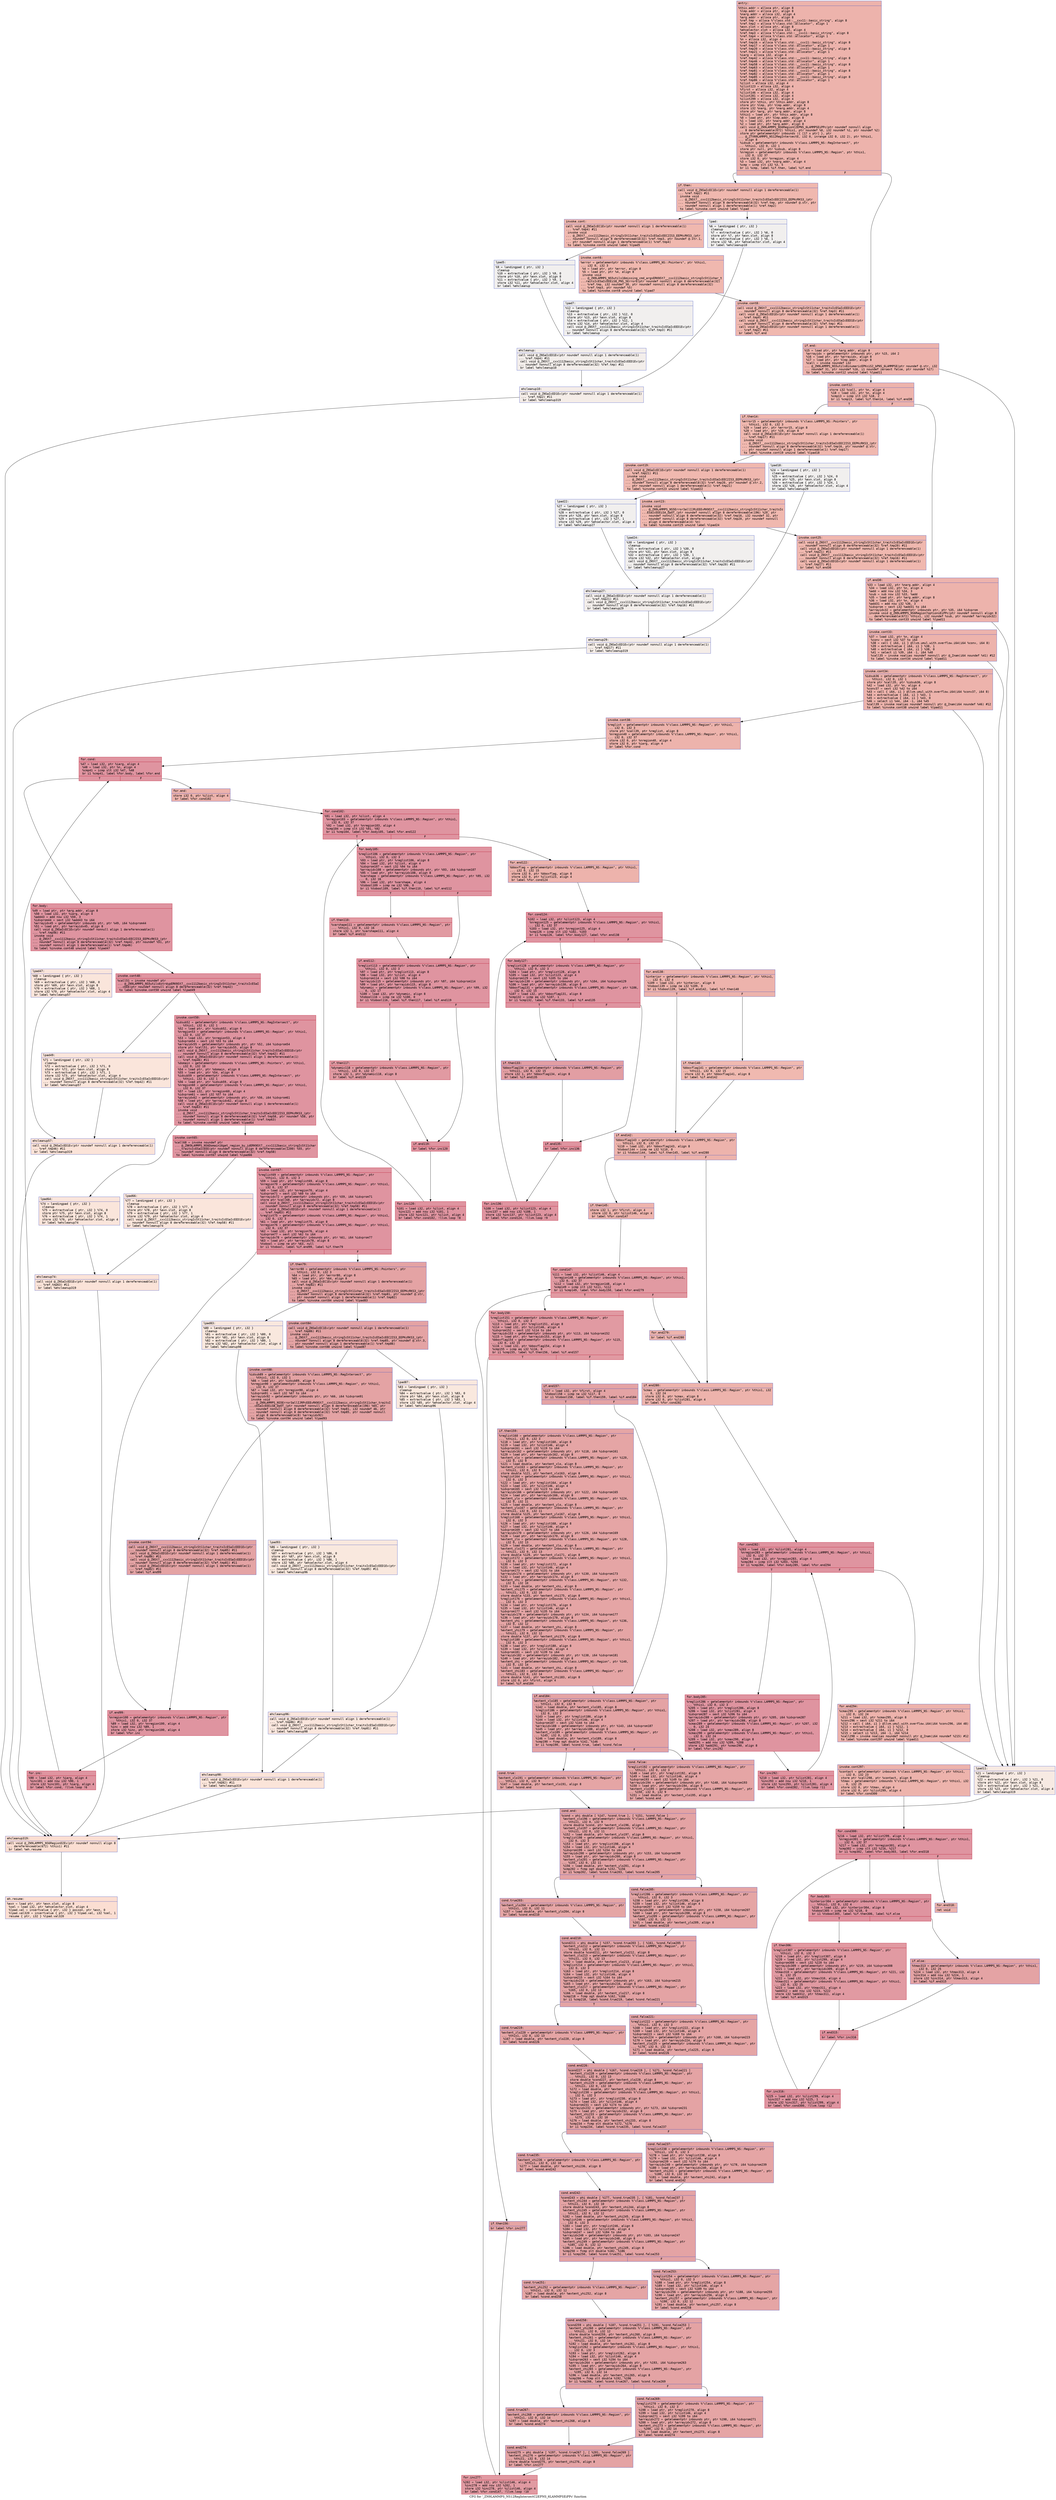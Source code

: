 digraph "CFG for '_ZN9LAMMPS_NS12RegIntersectC2EPNS_6LAMMPSEiPPc' function" {
	label="CFG for '_ZN9LAMMPS_NS12RegIntersectC2EPNS_6LAMMPSEiPPc' function";

	Node0x56400119ae60 [shape=record,color="#3d50c3ff", style=filled, fillcolor="#d6524470" fontname="Courier",label="{entry:\l|  %this.addr = alloca ptr, align 8\l  %lmp.addr = alloca ptr, align 8\l  %narg.addr = alloca i32, align 4\l  %arg.addr = alloca ptr, align 8\l  %ref.tmp = alloca %\"class.std::__cxx11::basic_string\", align 8\l  %ref.tmp2 = alloca %\"class.std::allocator\", align 1\l  %exn.slot = alloca ptr, align 8\l  %ehselector.slot = alloca i32, align 4\l  %ref.tmp3 = alloca %\"class.std::__cxx11::basic_string\", align 8\l  %ref.tmp4 = alloca %\"class.std::allocator\", align 1\l  %n = alloca i32, align 4\l  %ref.tmp16 = alloca %\"class.std::__cxx11::basic_string\", align 8\l  %ref.tmp17 = alloca %\"class.std::allocator\", align 1\l  %ref.tmp20 = alloca %\"class.std::__cxx11::basic_string\", align 8\l  %ref.tmp21 = alloca %\"class.std::allocator\", align 1\l  %iarg = alloca i32, align 4\l  %ref.tmp42 = alloca %\"class.std::__cxx11::basic_string\", align 8\l  %ref.tmp46 = alloca %\"class.std::allocator\", align 1\l  %ref.tmp58 = alloca %\"class.std::__cxx11::basic_string\", align 8\l  %ref.tmp63 = alloca %\"class.std::allocator\", align 1\l  %ref.tmp81 = alloca %\"class.std::__cxx11::basic_string\", align 8\l  %ref.tmp82 = alloca %\"class.std::allocator\", align 1\l  %ref.tmp85 = alloca %\"class.std::__cxx11::basic_string\", align 8\l  %ref.tmp86 = alloca %\"class.std::allocator\", align 1\l  %ilist = alloca i32, align 4\l  %ilist123 = alloca i32, align 4\l  %first = alloca i32, align 4\l  %ilist146 = alloca i32, align 4\l  %ilist281 = alloca i32, align 4\l  %ilist299 = alloca i32, align 4\l  store ptr %this, ptr %this.addr, align 8\l  store ptr %lmp, ptr %lmp.addr, align 8\l  store i32 %narg, ptr %narg.addr, align 4\l  store ptr %arg, ptr %arg.addr, align 8\l  %this1 = load ptr, ptr %this.addr, align 8\l  %0 = load ptr, ptr %lmp.addr, align 8\l  %1 = load i32, ptr %narg.addr, align 4\l  %2 = load ptr, ptr %arg.addr, align 8\l  call void @_ZN9LAMMPS_NS6RegionC2EPNS_6LAMMPSEiPPc(ptr noundef nonnull align\l... 8 dereferenceable(672) %this1, ptr noundef %0, i32 noundef %1, ptr noundef %2)\l  store ptr getelementptr inbounds (\{ [17 x ptr] \}, ptr\l... @_ZTVN9LAMMPS_NS12RegIntersectE, i32 0, inrange i32 0, i32 2), ptr %this1,\l... align 8\l  %idsub = getelementptr inbounds %\"class.LAMMPS_NS::RegIntersect\", ptr\l... %this1, i32 0, i32 1\l  store ptr null, ptr %idsub, align 8\l  %nregion = getelementptr inbounds %\"class.LAMMPS_NS::Region\", ptr %this1,\l... i32 0, i32 37\l  store i32 0, ptr %nregion, align 4\l  %3 = load i32, ptr %narg.addr, align 4\l  %cmp = icmp slt i32 %3, 5\l  br i1 %cmp, label %if.then, label %if.end\l|{<s0>T|<s1>F}}"];
	Node0x56400119ae60:s0 -> Node0x56400119e3c0[tooltip="entry -> if.then\nProbability 50.00%" ];
	Node0x56400119ae60:s1 -> Node0x56400119e490[tooltip="entry -> if.end\nProbability 50.00%" ];
	Node0x56400119e3c0 [shape=record,color="#3d50c3ff", style=filled, fillcolor="#dc5d4a70" fontname="Courier",label="{if.then:\l|  call void @_ZNSaIcEC1Ev(ptr noundef nonnull align 1 dereferenceable(1)\l... %ref.tmp2) #11\l  invoke void\l... @_ZNSt7__cxx1112basic_stringIcSt11char_traitsIcESaIcEEC2IS3_EEPKcRKS3_(ptr\l... noundef nonnull align 8 dereferenceable(32) %ref.tmp, ptr noundef @.str, ptr\l... noundef nonnull align 1 dereferenceable(1) %ref.tmp2)\l          to label %invoke.cont unwind label %lpad\l}"];
	Node0x56400119e3c0 -> Node0x56400119e8d0[tooltip="if.then -> invoke.cont\nProbability 100.00%" ];
	Node0x56400119e3c0 -> Node0x56400119e9b0[tooltip="if.then -> lpad\nProbability 0.00%" ];
	Node0x56400119e8d0 [shape=record,color="#3d50c3ff", style=filled, fillcolor="#dc5d4a70" fontname="Courier",label="{invoke.cont:\l|  call void @_ZNSaIcEC1Ev(ptr noundef nonnull align 1 dereferenceable(1)\l... %ref.tmp4) #11\l  invoke void\l... @_ZNSt7__cxx1112basic_stringIcSt11char_traitsIcESaIcEEC2IS3_EEPKcRKS3_(ptr\l... noundef nonnull align 8 dereferenceable(32) %ref.tmp3, ptr noundef @.str.1,\l... ptr noundef nonnull align 1 dereferenceable(1) %ref.tmp4)\l          to label %invoke.cont6 unwind label %lpad5\l}"];
	Node0x56400119e8d0 -> Node0x56400119ed40[tooltip="invoke.cont -> invoke.cont6\nProbability 100.00%" ];
	Node0x56400119e8d0 -> Node0x56400119ed90[tooltip="invoke.cont -> lpad5\nProbability 0.00%" ];
	Node0x56400119ed40 [shape=record,color="#3d50c3ff", style=filled, fillcolor="#dc5d4a70" fontname="Courier",label="{invoke.cont6:\l|  %error = getelementptr inbounds %\"class.LAMMPS_NS::Pointers\", ptr %this1,\l... i32 0, i32 3\l  %4 = load ptr, ptr %error, align 8\l  %5 = load ptr, ptr %4, align 8\l  invoke void\l... @_ZN9LAMMPS_NS5utils16missing_cmd_argsERKNSt7__cxx1112basic_stringIcSt11char_t\l...raitsIcESaIcEEEiS8_PNS_5ErrorE(ptr noundef nonnull align 8 dereferenceable(32)\l... %ref.tmp, i32 noundef 30, ptr noundef nonnull align 8 dereferenceable(32)\l... %ref.tmp3, ptr noundef %5)\l          to label %invoke.cont8 unwind label %lpad7\l}"];
	Node0x56400119ed40 -> Node0x56400119ecf0[tooltip="invoke.cont6 -> invoke.cont8\nProbability 100.00%" ];
	Node0x56400119ed40 -> Node0x56400119f2c0[tooltip="invoke.cont6 -> lpad7\nProbability 0.00%" ];
	Node0x56400119ecf0 [shape=record,color="#3d50c3ff", style=filled, fillcolor="#dc5d4a70" fontname="Courier",label="{invoke.cont8:\l|  call void @_ZNSt7__cxx1112basic_stringIcSt11char_traitsIcESaIcEED1Ev(ptr\l... noundef nonnull align 8 dereferenceable(32) %ref.tmp3) #11\l  call void @_ZNSaIcED1Ev(ptr noundef nonnull align 1 dereferenceable(1)\l... %ref.tmp4) #11\l  call void @_ZNSt7__cxx1112basic_stringIcSt11char_traitsIcESaIcEED1Ev(ptr\l... noundef nonnull align 8 dereferenceable(32) %ref.tmp) #11\l  call void @_ZNSaIcED1Ev(ptr noundef nonnull align 1 dereferenceable(1)\l... %ref.tmp2) #11\l  br label %if.end\l}"];
	Node0x56400119ecf0 -> Node0x56400119e490[tooltip="invoke.cont8 -> if.end\nProbability 100.00%" ];
	Node0x56400119e9b0 [shape=record,color="#3d50c3ff", style=filled, fillcolor="#e0dbd870" fontname="Courier",label="{lpad:\l|  %6 = landingpad \{ ptr, i32 \}\l          cleanup\l  %7 = extractvalue \{ ptr, i32 \} %6, 0\l  store ptr %7, ptr %exn.slot, align 8\l  %8 = extractvalue \{ ptr, i32 \} %6, 1\l  store i32 %8, ptr %ehselector.slot, align 4\l  br label %ehcleanup10\l}"];
	Node0x56400119e9b0 -> Node0x56400119fef0[tooltip="lpad -> ehcleanup10\nProbability 100.00%" ];
	Node0x56400119ed90 [shape=record,color="#3d50c3ff", style=filled, fillcolor="#e0dbd870" fontname="Courier",label="{lpad5:\l|  %9 = landingpad \{ ptr, i32 \}\l          cleanup\l  %10 = extractvalue \{ ptr, i32 \} %9, 0\l  store ptr %10, ptr %exn.slot, align 8\l  %11 = extractvalue \{ ptr, i32 \} %9, 1\l  store i32 %11, ptr %ehselector.slot, align 4\l  br label %ehcleanup\l}"];
	Node0x56400119ed90 -> Node0x5640011a08e0[tooltip="lpad5 -> ehcleanup\nProbability 100.00%" ];
	Node0x56400119f2c0 [shape=record,color="#3d50c3ff", style=filled, fillcolor="#e0dbd870" fontname="Courier",label="{lpad7:\l|  %12 = landingpad \{ ptr, i32 \}\l          cleanup\l  %13 = extractvalue \{ ptr, i32 \} %12, 0\l  store ptr %13, ptr %exn.slot, align 8\l  %14 = extractvalue \{ ptr, i32 \} %12, 1\l  store i32 %14, ptr %ehselector.slot, align 4\l  call void @_ZNSt7__cxx1112basic_stringIcSt11char_traitsIcESaIcEED1Ev(ptr\l... noundef nonnull align 8 dereferenceable(32) %ref.tmp3) #11\l  br label %ehcleanup\l}"];
	Node0x56400119f2c0 -> Node0x5640011a08e0[tooltip="lpad7 -> ehcleanup\nProbability 100.00%" ];
	Node0x5640011a08e0 [shape=record,color="#3d50c3ff", style=filled, fillcolor="#e5d8d170" fontname="Courier",label="{ehcleanup:\l|  call void @_ZNSaIcED1Ev(ptr noundef nonnull align 1 dereferenceable(1)\l... %ref.tmp4) #11\l  call void @_ZNSt7__cxx1112basic_stringIcSt11char_traitsIcESaIcEED1Ev(ptr\l... noundef nonnull align 8 dereferenceable(32) %ref.tmp) #11\l  br label %ehcleanup10\l}"];
	Node0x5640011a08e0 -> Node0x56400119fef0[tooltip="ehcleanup -> ehcleanup10\nProbability 100.00%" ];
	Node0x56400119fef0 [shape=record,color="#3d50c3ff", style=filled, fillcolor="#e8d6cc70" fontname="Courier",label="{ehcleanup10:\l|  call void @_ZNSaIcED1Ev(ptr noundef nonnull align 1 dereferenceable(1)\l... %ref.tmp2) #11\l  br label %ehcleanup319\l}"];
	Node0x56400119fef0 -> Node0x5640011a11f0[tooltip="ehcleanup10 -> ehcleanup319\nProbability 100.00%" ];
	Node0x56400119e490 [shape=record,color="#3d50c3ff", style=filled, fillcolor="#d6524470" fontname="Courier",label="{if.end:\l|  %15 = load ptr, ptr %arg.addr, align 8\l  %arrayidx = getelementptr inbounds ptr, ptr %15, i64 2\l  %16 = load ptr, ptr %arrayidx, align 8\l  %17 = load ptr, ptr %lmp.addr, align 8\l  %call = invoke noundef i32\l... @_ZN9LAMMPS_NS5utils8inumericEPKciS2_bPNS_6LAMMPSE(ptr noundef @.str, i32\l... noundef 31, ptr noundef %16, i1 noundef zeroext false, ptr noundef %17)\l          to label %invoke.cont12 unwind label %lpad11\l}"];
	Node0x56400119e490 -> Node0x5640011a15b0[tooltip="if.end -> invoke.cont12\nProbability 100.00%" ];
	Node0x56400119e490 -> Node0x5640011a1630[tooltip="if.end -> lpad11\nProbability 0.00%" ];
	Node0x5640011a15b0 [shape=record,color="#3d50c3ff", style=filled, fillcolor="#d6524470" fontname="Courier",label="{invoke.cont12:\l|  store i32 %call, ptr %n, align 4\l  %18 = load i32, ptr %n, align 4\l  %cmp13 = icmp slt i32 %18, 2\l  br i1 %cmp13, label %if.then14, label %if.end30\l|{<s0>T|<s1>F}}"];
	Node0x5640011a15b0:s0 -> Node0x5640011a1b30[tooltip="invoke.cont12 -> if.then14\nProbability 50.00%" ];
	Node0x5640011a15b0:s1 -> Node0x5640011a1b80[tooltip="invoke.cont12 -> if.end30\nProbability 50.00%" ];
	Node0x5640011a1b30 [shape=record,color="#3d50c3ff", style=filled, fillcolor="#dc5d4a70" fontname="Courier",label="{if.then14:\l|  %error15 = getelementptr inbounds %\"class.LAMMPS_NS::Pointers\", ptr\l... %this1, i32 0, i32 3\l  %19 = load ptr, ptr %error15, align 8\l  %20 = load ptr, ptr %19, align 8\l  call void @_ZNSaIcEC1Ev(ptr noundef nonnull align 1 dereferenceable(1)\l... %ref.tmp17) #11\l  invoke void\l... @_ZNSt7__cxx1112basic_stringIcSt11char_traitsIcESaIcEEC2IS3_EEPKcRKS3_(ptr\l... noundef nonnull align 8 dereferenceable(32) %ref.tmp16, ptr noundef @.str,\l... ptr noundef nonnull align 1 dereferenceable(1) %ref.tmp17)\l          to label %invoke.cont19 unwind label %lpad18\l}"];
	Node0x5640011a1b30 -> Node0x5640011a2070[tooltip="if.then14 -> invoke.cont19\nProbability 100.00%" ];
	Node0x5640011a1b30 -> Node0x5640011a20f0[tooltip="if.then14 -> lpad18\nProbability 0.00%" ];
	Node0x5640011a2070 [shape=record,color="#3d50c3ff", style=filled, fillcolor="#dc5d4a70" fontname="Courier",label="{invoke.cont19:\l|  call void @_ZNSaIcEC1Ev(ptr noundef nonnull align 1 dereferenceable(1)\l... %ref.tmp21) #11\l  invoke void\l... @_ZNSt7__cxx1112basic_stringIcSt11char_traitsIcESaIcEEC2IS3_EEPKcRKS3_(ptr\l... noundef nonnull align 8 dereferenceable(32) %ref.tmp20, ptr noundef @.str.2,\l... ptr noundef nonnull align 1 dereferenceable(1) %ref.tmp21)\l          to label %invoke.cont23 unwind label %lpad22\l}"];
	Node0x5640011a2070 -> Node0x5640011a2470[tooltip="invoke.cont19 -> invoke.cont23\nProbability 100.00%" ];
	Node0x5640011a2070 -> Node0x5640011a24c0[tooltip="invoke.cont19 -> lpad22\nProbability 0.00%" ];
	Node0x5640011a2470 [shape=record,color="#3d50c3ff", style=filled, fillcolor="#dc5d4a70" fontname="Courier",label="{invoke.cont23:\l|  invoke void\l... @_ZN9LAMMPS_NS5Error3allIJRiEEEvRKNSt7__cxx1112basic_stringIcSt11char_traitsIc\l...ESaIcEEEiSA_DpOT_(ptr noundef nonnull align 8 dereferenceable(196) %20, ptr\l... noundef nonnull align 8 dereferenceable(32) %ref.tmp16, i32 noundef 32, ptr\l... noundef nonnull align 8 dereferenceable(32) %ref.tmp20, ptr noundef nonnull\l... align 4 dereferenceable(4) %n)\l          to label %invoke.cont25 unwind label %lpad24\l}"];
	Node0x5640011a2470 -> Node0x5640011a2420[tooltip="invoke.cont23 -> invoke.cont25\nProbability 100.00%" ];
	Node0x5640011a2470 -> Node0x5640011a28b0[tooltip="invoke.cont23 -> lpad24\nProbability 0.00%" ];
	Node0x5640011a2420 [shape=record,color="#3d50c3ff", style=filled, fillcolor="#dc5d4a70" fontname="Courier",label="{invoke.cont25:\l|  call void @_ZNSt7__cxx1112basic_stringIcSt11char_traitsIcESaIcEED1Ev(ptr\l... noundef nonnull align 8 dereferenceable(32) %ref.tmp20) #11\l  call void @_ZNSaIcED1Ev(ptr noundef nonnull align 1 dereferenceable(1)\l... %ref.tmp21) #11\l  call void @_ZNSt7__cxx1112basic_stringIcSt11char_traitsIcESaIcEED1Ev(ptr\l... noundef nonnull align 8 dereferenceable(32) %ref.tmp16) #11\l  call void @_ZNSaIcED1Ev(ptr noundef nonnull align 1 dereferenceable(1)\l... %ref.tmp17) #11\l  br label %if.end30\l}"];
	Node0x5640011a2420 -> Node0x5640011a1b80[tooltip="invoke.cont25 -> if.end30\nProbability 100.00%" ];
	Node0x5640011a1630 [shape=record,color="#3d50c3ff", style=filled, fillcolor="#eed0c070" fontname="Courier",label="{lpad11:\l|  %21 = landingpad \{ ptr, i32 \}\l          cleanup\l  %22 = extractvalue \{ ptr, i32 \} %21, 0\l  store ptr %22, ptr %exn.slot, align 8\l  %23 = extractvalue \{ ptr, i32 \} %21, 1\l  store i32 %23, ptr %ehselector.slot, align 4\l  br label %ehcleanup319\l}"];
	Node0x5640011a1630 -> Node0x5640011a11f0[tooltip="lpad11 -> ehcleanup319\nProbability 100.00%" ];
	Node0x5640011a20f0 [shape=record,color="#3d50c3ff", style=filled, fillcolor="#e0dbd870" fontname="Courier",label="{lpad18:\l|  %24 = landingpad \{ ptr, i32 \}\l          cleanup\l  %25 = extractvalue \{ ptr, i32 \} %24, 0\l  store ptr %25, ptr %exn.slot, align 8\l  %26 = extractvalue \{ ptr, i32 \} %24, 1\l  store i32 %26, ptr %ehselector.slot, align 4\l  br label %ehcleanup29\l}"];
	Node0x5640011a20f0 -> Node0x5640011a3620[tooltip="lpad18 -> ehcleanup29\nProbability 100.00%" ];
	Node0x5640011a24c0 [shape=record,color="#3d50c3ff", style=filled, fillcolor="#e0dbd870" fontname="Courier",label="{lpad22:\l|  %27 = landingpad \{ ptr, i32 \}\l          cleanup\l  %28 = extractvalue \{ ptr, i32 \} %27, 0\l  store ptr %28, ptr %exn.slot, align 8\l  %29 = extractvalue \{ ptr, i32 \} %27, 1\l  store i32 %29, ptr %ehselector.slot, align 4\l  br label %ehcleanup27\l}"];
	Node0x5640011a24c0 -> Node0x5640011a3990[tooltip="lpad22 -> ehcleanup27\nProbability 100.00%" ];
	Node0x5640011a28b0 [shape=record,color="#3d50c3ff", style=filled, fillcolor="#e0dbd870" fontname="Courier",label="{lpad24:\l|  %30 = landingpad \{ ptr, i32 \}\l          cleanup\l  %31 = extractvalue \{ ptr, i32 \} %30, 0\l  store ptr %31, ptr %exn.slot, align 8\l  %32 = extractvalue \{ ptr, i32 \} %30, 1\l  store i32 %32, ptr %ehselector.slot, align 4\l  call void @_ZNSt7__cxx1112basic_stringIcSt11char_traitsIcESaIcEED1Ev(ptr\l... noundef nonnull align 8 dereferenceable(32) %ref.tmp20) #11\l  br label %ehcleanup27\l}"];
	Node0x5640011a28b0 -> Node0x5640011a3990[tooltip="lpad24 -> ehcleanup27\nProbability 100.00%" ];
	Node0x5640011a3990 [shape=record,color="#3d50c3ff", style=filled, fillcolor="#e5d8d170" fontname="Courier",label="{ehcleanup27:\l|  call void @_ZNSaIcED1Ev(ptr noundef nonnull align 1 dereferenceable(1)\l... %ref.tmp21) #11\l  call void @_ZNSt7__cxx1112basic_stringIcSt11char_traitsIcESaIcEED1Ev(ptr\l... noundef nonnull align 8 dereferenceable(32) %ref.tmp16) #11\l  br label %ehcleanup29\l}"];
	Node0x5640011a3990 -> Node0x5640011a3620[tooltip="ehcleanup27 -> ehcleanup29\nProbability 100.00%" ];
	Node0x5640011a3620 [shape=record,color="#3d50c3ff", style=filled, fillcolor="#e8d6cc70" fontname="Courier",label="{ehcleanup29:\l|  call void @_ZNSaIcED1Ev(ptr noundef nonnull align 1 dereferenceable(1)\l... %ref.tmp17) #11\l  br label %ehcleanup319\l}"];
	Node0x5640011a3620 -> Node0x5640011a11f0[tooltip="ehcleanup29 -> ehcleanup319\nProbability 100.00%" ];
	Node0x5640011a1b80 [shape=record,color="#3d50c3ff", style=filled, fillcolor="#d6524470" fontname="Courier",label="{if.end30:\l|  %33 = load i32, ptr %narg.addr, align 4\l  %34 = load i32, ptr %n, align 4\l  %add = add nsw i32 %34, 3\l  %sub = sub nsw i32 %33, %add\l  %35 = load ptr, ptr %arg.addr, align 8\l  %36 = load i32, ptr %n, align 4\l  %add31 = add nsw i32 %36, 3\l  %idxprom = sext i32 %add31 to i64\l  %arrayidx32 = getelementptr inbounds ptr, ptr %35, i64 %idxprom\l  invoke void @_ZN9LAMMPS_NS6Region7optionsEiPPc(ptr noundef nonnull align 8\l... dereferenceable(672) %this1, i32 noundef %sub, ptr noundef %arrayidx32)\l          to label %invoke.cont33 unwind label %lpad11\l}"];
	Node0x5640011a1b80 -> Node0x5640011a4860[tooltip="if.end30 -> invoke.cont33\nProbability 100.00%" ];
	Node0x5640011a1b80 -> Node0x5640011a1630[tooltip="if.end30 -> lpad11\nProbability 0.00%" ];
	Node0x5640011a4860 [shape=record,color="#3d50c3ff", style=filled, fillcolor="#d6524470" fontname="Courier",label="{invoke.cont33:\l|  %37 = load i32, ptr %n, align 4\l  %conv = sext i32 %37 to i64\l  %38 = call \{ i64, i1 \} @llvm.umul.with.overflow.i64(i64 %conv, i64 8)\l  %39 = extractvalue \{ i64, i1 \} %38, 1\l  %40 = extractvalue \{ i64, i1 \} %38, 0\l  %41 = select i1 %39, i64 -1, i64 %40\l  %call35 = invoke noalias noundef nonnull ptr @_Znam(i64 noundef %41) #12\l          to label %invoke.cont34 unwind label %lpad11\l}"];
	Node0x5640011a4860 -> Node0x5640011a5010[tooltip="invoke.cont33 -> invoke.cont34\nProbability 100.00%" ];
	Node0x5640011a4860 -> Node0x5640011a1630[tooltip="invoke.cont33 -> lpad11\nProbability 0.00%" ];
	Node0x5640011a5010 [shape=record,color="#3d50c3ff", style=filled, fillcolor="#d6524470" fontname="Courier",label="{invoke.cont34:\l|  %idsub36 = getelementptr inbounds %\"class.LAMMPS_NS::RegIntersect\", ptr\l... %this1, i32 0, i32 1\l  store ptr %call35, ptr %idsub36, align 8\l  %42 = load i32, ptr %n, align 4\l  %conv37 = sext i32 %42 to i64\l  %43 = call \{ i64, i1 \} @llvm.umul.with.overflow.i64(i64 %conv37, i64 8)\l  %44 = extractvalue \{ i64, i1 \} %43, 1\l  %45 = extractvalue \{ i64, i1 \} %43, 0\l  %46 = select i1 %44, i64 -1, i64 %45\l  %call39 = invoke noalias noundef nonnull ptr @_Znam(i64 noundef %46) #12\l          to label %invoke.cont38 unwind label %lpad11\l}"];
	Node0x5640011a5010 -> Node0x5640011a5830[tooltip="invoke.cont34 -> invoke.cont38\nProbability 100.00%" ];
	Node0x5640011a5010 -> Node0x5640011a1630[tooltip="invoke.cont34 -> lpad11\nProbability 0.00%" ];
	Node0x5640011a5830 [shape=record,color="#3d50c3ff", style=filled, fillcolor="#d6524470" fontname="Courier",label="{invoke.cont38:\l|  %reglist = getelementptr inbounds %\"class.LAMMPS_NS::Region\", ptr %this1,\l... i32 0, i32 3\l  store ptr %call39, ptr %reglist, align 8\l  %nregion40 = getelementptr inbounds %\"class.LAMMPS_NS::Region\", ptr %this1,\l... i32 0, i32 37\l  store i32 0, ptr %nregion40, align 4\l  store i32 0, ptr %iarg, align 4\l  br label %for.cond\l}"];
	Node0x5640011a5830 -> Node0x5640011a5c50[tooltip="invoke.cont38 -> for.cond\nProbability 100.00%" ];
	Node0x5640011a5c50 [shape=record,color="#b70d28ff", style=filled, fillcolor="#b70d2870" fontname="Courier",label="{for.cond:\l|  %47 = load i32, ptr %iarg, align 4\l  %48 = load i32, ptr %n, align 4\l  %cmp41 = icmp slt i32 %47, %48\l  br i1 %cmp41, label %for.body, label %for.end\l|{<s0>T|<s1>F}}"];
	Node0x5640011a5c50:s0 -> Node0x56400119cd40[tooltip="for.cond -> for.body\nProbability 96.88%" ];
	Node0x5640011a5c50:s1 -> Node0x56400119cdc0[tooltip="for.cond -> for.end\nProbability 3.12%" ];
	Node0x56400119cd40 [shape=record,color="#b70d28ff", style=filled, fillcolor="#b70d2870" fontname="Courier",label="{for.body:\l|  %49 = load ptr, ptr %arg.addr, align 8\l  %50 = load i32, ptr %iarg, align 4\l  %add43 = add nsw i32 %50, 3\l  %idxprom44 = sext i32 %add43 to i64\l  %arrayidx45 = getelementptr inbounds ptr, ptr %49, i64 %idxprom44\l  %51 = load ptr, ptr %arrayidx45, align 8\l  call void @_ZNSaIcEC1Ev(ptr noundef nonnull align 1 dereferenceable(1)\l... %ref.tmp46) #11\l  invoke void\l... @_ZNSt7__cxx1112basic_stringIcSt11char_traitsIcESaIcEEC2IS3_EEPKcRKS3_(ptr\l... noundef nonnull align 8 dereferenceable(32) %ref.tmp42, ptr noundef %51, ptr\l... noundef nonnull align 1 dereferenceable(1) %ref.tmp46)\l          to label %invoke.cont48 unwind label %lpad47\l}"];
	Node0x56400119cd40 -> Node0x5640011a7650[tooltip="for.body -> invoke.cont48\nProbability 100.00%" ];
	Node0x56400119cd40 -> Node0x5640011a76a0[tooltip="for.body -> lpad47\nProbability 0.00%" ];
	Node0x5640011a7650 [shape=record,color="#b70d28ff", style=filled, fillcolor="#b70d2870" fontname="Courier",label="{invoke.cont48:\l|  %call51 = invoke noundef ptr\l... @_ZN9LAMMPS_NS5utils6strdupERKNSt7__cxx1112basic_stringIcSt11char_traitsIcESaI\l...cEEE(ptr noundef nonnull align 8 dereferenceable(32) %ref.tmp42)\l          to label %invoke.cont50 unwind label %lpad49\l}"];
	Node0x5640011a7650 -> Node0x5640011a7600[tooltip="invoke.cont48 -> invoke.cont50\nProbability 100.00%" ];
	Node0x5640011a7650 -> Node0x5640011a7990[tooltip="invoke.cont48 -> lpad49\nProbability 0.00%" ];
	Node0x5640011a7600 [shape=record,color="#b70d28ff", style=filled, fillcolor="#b70d2870" fontname="Courier",label="{invoke.cont50:\l|  %idsub52 = getelementptr inbounds %\"class.LAMMPS_NS::RegIntersect\", ptr\l... %this1, i32 0, i32 1\l  %52 = load ptr, ptr %idsub52, align 8\l  %nregion53 = getelementptr inbounds %\"class.LAMMPS_NS::Region\", ptr %this1,\l... i32 0, i32 37\l  %53 = load i32, ptr %nregion53, align 4\l  %idxprom54 = sext i32 %53 to i64\l  %arrayidx55 = getelementptr inbounds ptr, ptr %52, i64 %idxprom54\l  store ptr %call51, ptr %arrayidx55, align 8\l  call void @_ZNSt7__cxx1112basic_stringIcSt11char_traitsIcESaIcEED1Ev(ptr\l... noundef nonnull align 8 dereferenceable(32) %ref.tmp42) #11\l  call void @_ZNSaIcED1Ev(ptr noundef nonnull align 1 dereferenceable(1)\l... %ref.tmp46) #11\l  %domain = getelementptr inbounds %\"class.LAMMPS_NS::Pointers\", ptr %this1,\l... i32 0, i32 10\l  %54 = load ptr, ptr %domain, align 8\l  %55 = load ptr, ptr %54, align 8\l  %idsub59 = getelementptr inbounds %\"class.LAMMPS_NS::RegIntersect\", ptr\l... %this1, i32 0, i32 1\l  %56 = load ptr, ptr %idsub59, align 8\l  %nregion60 = getelementptr inbounds %\"class.LAMMPS_NS::Region\", ptr %this1,\l... i32 0, i32 37\l  %57 = load i32, ptr %nregion60, align 4\l  %idxprom61 = sext i32 %57 to i64\l  %arrayidx62 = getelementptr inbounds ptr, ptr %56, i64 %idxprom61\l  %58 = load ptr, ptr %arrayidx62, align 8\l  call void @_ZNSaIcEC1Ev(ptr noundef nonnull align 1 dereferenceable(1)\l... %ref.tmp63) #11\l  invoke void\l... @_ZNSt7__cxx1112basic_stringIcSt11char_traitsIcESaIcEEC2IS3_EEPKcRKS3_(ptr\l... noundef nonnull align 8 dereferenceable(32) %ref.tmp58, ptr noundef %58, ptr\l... noundef nonnull align 1 dereferenceable(1) %ref.tmp63)\l          to label %invoke.cont65 unwind label %lpad64\l}"];
	Node0x5640011a7600 -> Node0x5640011aa130[tooltip="invoke.cont50 -> invoke.cont65\nProbability 100.00%" ];
	Node0x5640011a7600 -> Node0x5640011aa1b0[tooltip="invoke.cont50 -> lpad64\nProbability 0.00%" ];
	Node0x5640011aa130 [shape=record,color="#b70d28ff", style=filled, fillcolor="#b70d2870" fontname="Courier",label="{invoke.cont65:\l|  %call68 = invoke noundef ptr\l... @_ZNK9LAMMPS_NS6Domain16get_region_by_idERKNSt7__cxx1112basic_stringIcSt11char\l..._traitsIcESaIcEEE(ptr noundef nonnull align 8 dereferenceable(1200) %55, ptr\l... noundef nonnull align 8 dereferenceable(32) %ref.tmp58)\l          to label %invoke.cont67 unwind label %lpad66\l}"];
	Node0x5640011aa130 -> Node0x5640011aa0e0[tooltip="invoke.cont65 -> invoke.cont67\nProbability 100.00%" ];
	Node0x5640011aa130 -> Node0x5640011aa4b0[tooltip="invoke.cont65 -> lpad66\nProbability 0.00%" ];
	Node0x5640011aa0e0 [shape=record,color="#b70d28ff", style=filled, fillcolor="#b70d2870" fontname="Courier",label="{invoke.cont67:\l|  %reglist69 = getelementptr inbounds %\"class.LAMMPS_NS::Region\", ptr\l... %this1, i32 0, i32 3\l  %59 = load ptr, ptr %reglist69, align 8\l  %nregion70 = getelementptr inbounds %\"class.LAMMPS_NS::Region\", ptr %this1,\l... i32 0, i32 37\l  %60 = load i32, ptr %nregion70, align 4\l  %idxprom71 = sext i32 %60 to i64\l  %arrayidx72 = getelementptr inbounds ptr, ptr %59, i64 %idxprom71\l  store ptr %call68, ptr %arrayidx72, align 8\l  call void @_ZNSt7__cxx1112basic_stringIcSt11char_traitsIcESaIcEED1Ev(ptr\l... noundef nonnull align 8 dereferenceable(32) %ref.tmp58) #11\l  call void @_ZNSaIcED1Ev(ptr noundef nonnull align 1 dereferenceable(1)\l... %ref.tmp63) #11\l  %reglist75 = getelementptr inbounds %\"class.LAMMPS_NS::Region\", ptr %this1,\l... i32 0, i32 3\l  %61 = load ptr, ptr %reglist75, align 8\l  %nregion76 = getelementptr inbounds %\"class.LAMMPS_NS::Region\", ptr %this1,\l... i32 0, i32 37\l  %62 = load i32, ptr %nregion76, align 4\l  %idxprom77 = sext i32 %62 to i64\l  %arrayidx78 = getelementptr inbounds ptr, ptr %61, i64 %idxprom77\l  %63 = load ptr, ptr %arrayidx78, align 8\l  %tobool = icmp ne ptr %63, null\l  br i1 %tobool, label %if.end99, label %if.then79\l|{<s0>T|<s1>F}}"];
	Node0x5640011aa0e0:s0 -> Node0x5640011ab420[tooltip="invoke.cont67 -> if.end99\nProbability 62.50%" ];
	Node0x5640011aa0e0:s1 -> Node0x5640011ab4a0[tooltip="invoke.cont67 -> if.then79\nProbability 37.50%" ];
	Node0x5640011ab4a0 [shape=record,color="#3d50c3ff", style=filled, fillcolor="#c32e3170" fontname="Courier",label="{if.then79:\l|  %error80 = getelementptr inbounds %\"class.LAMMPS_NS::Pointers\", ptr\l... %this1, i32 0, i32 3\l  %64 = load ptr, ptr %error80, align 8\l  %65 = load ptr, ptr %64, align 8\l  call void @_ZNSaIcEC1Ev(ptr noundef nonnull align 1 dereferenceable(1)\l... %ref.tmp82) #11\l  invoke void\l... @_ZNSt7__cxx1112basic_stringIcSt11char_traitsIcESaIcEEC2IS3_EEPKcRKS3_(ptr\l... noundef nonnull align 8 dereferenceable(32) %ref.tmp81, ptr noundef @.str,\l... ptr noundef nonnull align 1 dereferenceable(1) %ref.tmp82)\l          to label %invoke.cont84 unwind label %lpad83\l}"];
	Node0x5640011ab4a0 -> Node0x5640011ab990[tooltip="if.then79 -> invoke.cont84\nProbability 100.00%" ];
	Node0x5640011ab4a0 -> Node0x5640011aba10[tooltip="if.then79 -> lpad83\nProbability 0.00%" ];
	Node0x5640011ab990 [shape=record,color="#3d50c3ff", style=filled, fillcolor="#c32e3170" fontname="Courier",label="{invoke.cont84:\l|  call void @_ZNSaIcEC1Ev(ptr noundef nonnull align 1 dereferenceable(1)\l... %ref.tmp86) #11\l  invoke void\l... @_ZNSt7__cxx1112basic_stringIcSt11char_traitsIcESaIcEEC2IS3_EEPKcRKS3_(ptr\l... noundef nonnull align 8 dereferenceable(32) %ref.tmp85, ptr noundef @.str.3,\l... ptr noundef nonnull align 1 dereferenceable(1) %ref.tmp86)\l          to label %invoke.cont88 unwind label %lpad87\l}"];
	Node0x5640011ab990 -> Node0x5640011abd90[tooltip="invoke.cont84 -> invoke.cont88\nProbability 100.00%" ];
	Node0x5640011ab990 -> Node0x5640011abde0[tooltip="invoke.cont84 -> lpad87\nProbability 0.00%" ];
	Node0x5640011abd90 [shape=record,color="#3d50c3ff", style=filled, fillcolor="#c32e3170" fontname="Courier",label="{invoke.cont88:\l|  %idsub89 = getelementptr inbounds %\"class.LAMMPS_NS::RegIntersect\", ptr\l... %this1, i32 0, i32 1\l  %66 = load ptr, ptr %idsub89, align 8\l  %nregion90 = getelementptr inbounds %\"class.LAMMPS_NS::Region\", ptr %this1,\l... i32 0, i32 37\l  %67 = load i32, ptr %nregion90, align 4\l  %idxprom91 = sext i32 %67 to i64\l  %arrayidx92 = getelementptr inbounds ptr, ptr %66, i64 %idxprom91\l  invoke void\l... @_ZN9LAMMPS_NS5Error3allIJRPcEEEvRKNSt7__cxx1112basic_stringIcSt11char_traitsI\l...cESaIcEEEiSB_DpOT_(ptr noundef nonnull align 8 dereferenceable(196) %65, ptr\l... noundef nonnull align 8 dereferenceable(32) %ref.tmp81, i32 noundef 46, ptr\l... noundef nonnull align 8 dereferenceable(32) %ref.tmp85, ptr noundef nonnull\l... align 8 dereferenceable(8) %arrayidx92)\l          to label %invoke.cont94 unwind label %lpad93\l}"];
	Node0x5640011abd90 -> Node0x5640011abd40[tooltip="invoke.cont88 -> invoke.cont94\nProbability 100.00%" ];
	Node0x5640011abd90 -> Node0x5640011ac590[tooltip="invoke.cont88 -> lpad93\nProbability 0.00%" ];
	Node0x5640011abd40 [shape=record,color="#3d50c3ff", style=filled, fillcolor="#c32e3170" fontname="Courier",label="{invoke.cont94:\l|  call void @_ZNSt7__cxx1112basic_stringIcSt11char_traitsIcESaIcEED1Ev(ptr\l... noundef nonnull align 8 dereferenceable(32) %ref.tmp85) #11\l  call void @_ZNSaIcED1Ev(ptr noundef nonnull align 1 dereferenceable(1)\l... %ref.tmp86) #11\l  call void @_ZNSt7__cxx1112basic_stringIcSt11char_traitsIcESaIcEED1Ev(ptr\l... noundef nonnull align 8 dereferenceable(32) %ref.tmp81) #11\l  call void @_ZNSaIcED1Ev(ptr noundef nonnull align 1 dereferenceable(1)\l... %ref.tmp82) #11\l  br label %if.end99\l}"];
	Node0x5640011abd40 -> Node0x5640011ab420[tooltip="invoke.cont94 -> if.end99\nProbability 100.00%" ];
	Node0x5640011a76a0 [shape=record,color="#3d50c3ff", style=filled, fillcolor="#f4c5ad70" fontname="Courier",label="{lpad47:\l|  %68 = landingpad \{ ptr, i32 \}\l          cleanup\l  %69 = extractvalue \{ ptr, i32 \} %68, 0\l  store ptr %69, ptr %exn.slot, align 8\l  %70 = extractvalue \{ ptr, i32 \} %68, 1\l  store i32 %70, ptr %ehselector.slot, align 4\l  br label %ehcleanup57\l}"];
	Node0x5640011a76a0 -> Node0x5640011ad030[tooltip="lpad47 -> ehcleanup57\nProbability 100.00%" ];
	Node0x5640011a7990 [shape=record,color="#3d50c3ff", style=filled, fillcolor="#f4c5ad70" fontname="Courier",label="{lpad49:\l|  %71 = landingpad \{ ptr, i32 \}\l          cleanup\l  %72 = extractvalue \{ ptr, i32 \} %71, 0\l  store ptr %72, ptr %exn.slot, align 8\l  %73 = extractvalue \{ ptr, i32 \} %71, 1\l  store i32 %73, ptr %ehselector.slot, align 4\l  call void @_ZNSt7__cxx1112basic_stringIcSt11char_traitsIcESaIcEED1Ev(ptr\l... noundef nonnull align 8 dereferenceable(32) %ref.tmp42) #11\l  br label %ehcleanup57\l}"];
	Node0x5640011a7990 -> Node0x5640011ad030[tooltip="lpad49 -> ehcleanup57\nProbability 100.00%" ];
	Node0x5640011ad030 [shape=record,color="#3d50c3ff", style=filled, fillcolor="#f6bfa670" fontname="Courier",label="{ehcleanup57:\l|  call void @_ZNSaIcED1Ev(ptr noundef nonnull align 1 dereferenceable(1)\l... %ref.tmp46) #11\l  br label %ehcleanup319\l}"];
	Node0x5640011ad030 -> Node0x5640011a11f0[tooltip="ehcleanup57 -> ehcleanup319\nProbability 100.00%" ];
	Node0x5640011aa1b0 [shape=record,color="#3d50c3ff", style=filled, fillcolor="#f4c5ad70" fontname="Courier",label="{lpad64:\l|  %74 = landingpad \{ ptr, i32 \}\l          cleanup\l  %75 = extractvalue \{ ptr, i32 \} %74, 0\l  store ptr %75, ptr %exn.slot, align 8\l  %76 = extractvalue \{ ptr, i32 \} %74, 1\l  store i32 %76, ptr %ehselector.slot, align 4\l  br label %ehcleanup74\l}"];
	Node0x5640011aa1b0 -> Node0x5640011ad920[tooltip="lpad64 -> ehcleanup74\nProbability 100.00%" ];
	Node0x5640011aa4b0 [shape=record,color="#3d50c3ff", style=filled, fillcolor="#f4c5ad70" fontname="Courier",label="{lpad66:\l|  %77 = landingpad \{ ptr, i32 \}\l          cleanup\l  %78 = extractvalue \{ ptr, i32 \} %77, 0\l  store ptr %78, ptr %exn.slot, align 8\l  %79 = extractvalue \{ ptr, i32 \} %77, 1\l  store i32 %79, ptr %ehselector.slot, align 4\l  call void @_ZNSt7__cxx1112basic_stringIcSt11char_traitsIcESaIcEED1Ev(ptr\l... noundef nonnull align 8 dereferenceable(32) %ref.tmp58) #11\l  br label %ehcleanup74\l}"];
	Node0x5640011aa4b0 -> Node0x5640011ad920[tooltip="lpad66 -> ehcleanup74\nProbability 100.00%" ];
	Node0x5640011ad920 [shape=record,color="#3d50c3ff", style=filled, fillcolor="#f6bfa670" fontname="Courier",label="{ehcleanup74:\l|  call void @_ZNSaIcED1Ev(ptr noundef nonnull align 1 dereferenceable(1)\l... %ref.tmp63) #11\l  br label %ehcleanup319\l}"];
	Node0x5640011ad920 -> Node0x5640011a11f0[tooltip="ehcleanup74 -> ehcleanup319\nProbability 100.00%" ];
	Node0x5640011aba10 [shape=record,color="#3d50c3ff", style=filled, fillcolor="#f2cab570" fontname="Courier",label="{lpad83:\l|  %80 = landingpad \{ ptr, i32 \}\l          cleanup\l  %81 = extractvalue \{ ptr, i32 \} %80, 0\l  store ptr %81, ptr %exn.slot, align 8\l  %82 = extractvalue \{ ptr, i32 \} %80, 1\l  store i32 %82, ptr %ehselector.slot, align 4\l  br label %ehcleanup98\l}"];
	Node0x5640011aba10 -> Node0x5640011ae210[tooltip="lpad83 -> ehcleanup98\nProbability 100.00%" ];
	Node0x5640011abde0 [shape=record,color="#3d50c3ff", style=filled, fillcolor="#f2cab570" fontname="Courier",label="{lpad87:\l|  %83 = landingpad \{ ptr, i32 \}\l          cleanup\l  %84 = extractvalue \{ ptr, i32 \} %83, 0\l  store ptr %84, ptr %exn.slot, align 8\l  %85 = extractvalue \{ ptr, i32 \} %83, 1\l  store i32 %85, ptr %ehselector.slot, align 4\l  br label %ehcleanup96\l}"];
	Node0x5640011abde0 -> Node0x5640011ae580[tooltip="lpad87 -> ehcleanup96\nProbability 100.00%" ];
	Node0x5640011ac590 [shape=record,color="#3d50c3ff", style=filled, fillcolor="#f2cab570" fontname="Courier",label="{lpad93:\l|  %86 = landingpad \{ ptr, i32 \}\l          cleanup\l  %87 = extractvalue \{ ptr, i32 \} %86, 0\l  store ptr %87, ptr %exn.slot, align 8\l  %88 = extractvalue \{ ptr, i32 \} %86, 1\l  store i32 %88, ptr %ehselector.slot, align 4\l  call void @_ZNSt7__cxx1112basic_stringIcSt11char_traitsIcESaIcEED1Ev(ptr\l... noundef nonnull align 8 dereferenceable(32) %ref.tmp85) #11\l  br label %ehcleanup96\l}"];
	Node0x5640011ac590 -> Node0x5640011ae580[tooltip="lpad93 -> ehcleanup96\nProbability 100.00%" ];
	Node0x5640011ae580 [shape=record,color="#3d50c3ff", style=filled, fillcolor="#f3c7b170" fontname="Courier",label="{ehcleanup96:\l|  call void @_ZNSaIcED1Ev(ptr noundef nonnull align 1 dereferenceable(1)\l... %ref.tmp86) #11\l  call void @_ZNSt7__cxx1112basic_stringIcSt11char_traitsIcESaIcEED1Ev(ptr\l... noundef nonnull align 8 dereferenceable(32) %ref.tmp81) #11\l  br label %ehcleanup98\l}"];
	Node0x5640011ae580 -> Node0x5640011ae210[tooltip="ehcleanup96 -> ehcleanup98\nProbability 100.00%" ];
	Node0x5640011ae210 [shape=record,color="#3d50c3ff", style=filled, fillcolor="#f5c1a970" fontname="Courier",label="{ehcleanup98:\l|  call void @_ZNSaIcED1Ev(ptr noundef nonnull align 1 dereferenceable(1)\l... %ref.tmp82) #11\l  br label %ehcleanup319\l}"];
	Node0x5640011ae210 -> Node0x5640011a11f0[tooltip="ehcleanup98 -> ehcleanup319\nProbability 100.00%" ];
	Node0x5640011ab420 [shape=record,color="#b70d28ff", style=filled, fillcolor="#b70d2870" fontname="Courier",label="{if.end99:\l|  %nregion100 = getelementptr inbounds %\"class.LAMMPS_NS::Region\", ptr\l... %this1, i32 0, i32 37\l  %89 = load i32, ptr %nregion100, align 4\l  %inc = add nsw i32 %89, 1\l  store i32 %inc, ptr %nregion100, align 4\l  br label %for.inc\l}"];
	Node0x5640011ab420 -> Node0x5640011af170[tooltip="if.end99 -> for.inc\nProbability 100.00%" ];
	Node0x5640011af170 [shape=record,color="#b70d28ff", style=filled, fillcolor="#b70d2870" fontname="Courier",label="{for.inc:\l|  %90 = load i32, ptr %iarg, align 4\l  %inc101 = add nsw i32 %90, 1\l  store i32 %inc101, ptr %iarg, align 4\l  br label %for.cond, !llvm.loop !6\l}"];
	Node0x5640011af170 -> Node0x5640011a5c50[tooltip="for.inc -> for.cond\nProbability 100.00%" ];
	Node0x56400119cdc0 [shape=record,color="#3d50c3ff", style=filled, fillcolor="#d6524470" fontname="Courier",label="{for.end:\l|  store i32 0, ptr %ilist, align 4\l  br label %for.cond102\l}"];
	Node0x56400119cdc0 -> Node0x5640011b0050[tooltip="for.end -> for.cond102\nProbability 100.00%" ];
	Node0x5640011b0050 [shape=record,color="#b70d28ff", style=filled, fillcolor="#b70d2870" fontname="Courier",label="{for.cond102:\l|  %91 = load i32, ptr %ilist, align 4\l  %nregion103 = getelementptr inbounds %\"class.LAMMPS_NS::Region\", ptr %this1,\l... i32 0, i32 37\l  %92 = load i32, ptr %nregion103, align 4\l  %cmp104 = icmp slt i32 %91, %92\l  br i1 %cmp104, label %for.body105, label %for.end122\l|{<s0>T|<s1>F}}"];
	Node0x5640011b0050:s0 -> Node0x5640011b03e0[tooltip="for.cond102 -> for.body105\nProbability 96.88%" ];
	Node0x5640011b0050:s1 -> Node0x5640011b0460[tooltip="for.cond102 -> for.end122\nProbability 3.12%" ];
	Node0x5640011b03e0 [shape=record,color="#b70d28ff", style=filled, fillcolor="#b70d2870" fontname="Courier",label="{for.body105:\l|  %reglist106 = getelementptr inbounds %\"class.LAMMPS_NS::Region\", ptr\l... %this1, i32 0, i32 3\l  %93 = load ptr, ptr %reglist106, align 8\l  %94 = load i32, ptr %ilist, align 4\l  %idxprom107 = sext i32 %94 to i64\l  %arrayidx108 = getelementptr inbounds ptr, ptr %93, i64 %idxprom107\l  %95 = load ptr, ptr %arrayidx108, align 8\l  %varshape = getelementptr inbounds %\"class.LAMMPS_NS::Region\", ptr %95, i32\l... 0, i32 16\l  %96 = load i32, ptr %varshape, align 4\l  %tobool109 = icmp ne i32 %96, 0\l  br i1 %tobool109, label %if.then110, label %if.end112\l|{<s0>T|<s1>F}}"];
	Node0x5640011b03e0:s0 -> Node0x5640011a6f40[tooltip="for.body105 -> if.then110\nProbability 62.50%" ];
	Node0x5640011b03e0:s1 -> Node0x5640011a6fc0[tooltip="for.body105 -> if.end112\nProbability 37.50%" ];
	Node0x5640011a6f40 [shape=record,color="#b70d28ff", style=filled, fillcolor="#bb1b2c70" fontname="Courier",label="{if.then110:\l|  %varshape111 = getelementptr inbounds %\"class.LAMMPS_NS::Region\", ptr\l... %this1, i32 0, i32 16\l  store i32 1, ptr %varshape111, align 4\l  br label %if.end112\l}"];
	Node0x5640011a6f40 -> Node0x5640011a6fc0[tooltip="if.then110 -> if.end112\nProbability 100.00%" ];
	Node0x5640011a6fc0 [shape=record,color="#b70d28ff", style=filled, fillcolor="#b70d2870" fontname="Courier",label="{if.end112:\l|  %reglist113 = getelementptr inbounds %\"class.LAMMPS_NS::Region\", ptr\l... %this1, i32 0, i32 3\l  %97 = load ptr, ptr %reglist113, align 8\l  %98 = load i32, ptr %ilist, align 4\l  %idxprom114 = sext i32 %98 to i64\l  %arrayidx115 = getelementptr inbounds ptr, ptr %97, i64 %idxprom114\l  %99 = load ptr, ptr %arrayidx115, align 8\l  %dynamic = getelementptr inbounds %\"class.LAMMPS_NS::Region\", ptr %99, i32\l... 0, i32 17\l  %100 = load i32, ptr %dynamic, align 8\l  %tobool116 = icmp ne i32 %100, 0\l  br i1 %tobool116, label %if.then117, label %if.end119\l|{<s0>T|<s1>F}}"];
	Node0x5640011a6fc0:s0 -> Node0x5640011b1dc0[tooltip="if.end112 -> if.then117\nProbability 62.50%" ];
	Node0x5640011a6fc0:s1 -> Node0x5640011b1e40[tooltip="if.end112 -> if.end119\nProbability 37.50%" ];
	Node0x5640011b1dc0 [shape=record,color="#b70d28ff", style=filled, fillcolor="#bb1b2c70" fontname="Courier",label="{if.then117:\l|  %dynamic118 = getelementptr inbounds %\"class.LAMMPS_NS::Region\", ptr\l... %this1, i32 0, i32 17\l  store i32 1, ptr %dynamic118, align 8\l  br label %if.end119\l}"];
	Node0x5640011b1dc0 -> Node0x5640011b1e40[tooltip="if.then117 -> if.end119\nProbability 100.00%" ];
	Node0x5640011b1e40 [shape=record,color="#b70d28ff", style=filled, fillcolor="#b70d2870" fontname="Courier",label="{if.end119:\l|  br label %for.inc120\l}"];
	Node0x5640011b1e40 -> Node0x5640011b2170[tooltip="if.end119 -> for.inc120\nProbability 100.00%" ];
	Node0x5640011b2170 [shape=record,color="#b70d28ff", style=filled, fillcolor="#b70d2870" fontname="Courier",label="{for.inc120:\l|  %101 = load i32, ptr %ilist, align 4\l  %inc121 = add nsw i32 %101, 1\l  store i32 %inc121, ptr %ilist, align 4\l  br label %for.cond102, !llvm.loop !8\l}"];
	Node0x5640011b2170 -> Node0x5640011b0050[tooltip="for.inc120 -> for.cond102\nProbability 100.00%" ];
	Node0x5640011b0460 [shape=record,color="#3d50c3ff", style=filled, fillcolor="#d6524470" fontname="Courier",label="{for.end122:\l|  %bboxflag = getelementptr inbounds %\"class.LAMMPS_NS::Region\", ptr %this1,\l... i32 0, i32 15\l  store i32 0, ptr %bboxflag, align 8\l  store i32 0, ptr %ilist123, align 4\l  br label %for.cond124\l}"];
	Node0x5640011b0460 -> Node0x5640011b2850[tooltip="for.end122 -> for.cond124\nProbability 100.00%" ];
	Node0x5640011b2850 [shape=record,color="#b70d28ff", style=filled, fillcolor="#b70d2870" fontname="Courier",label="{for.cond124:\l|  %102 = load i32, ptr %ilist123, align 4\l  %nregion125 = getelementptr inbounds %\"class.LAMMPS_NS::Region\", ptr %this1,\l... i32 0, i32 37\l  %103 = load i32, ptr %nregion125, align 4\l  %cmp126 = icmp slt i32 %102, %103\l  br i1 %cmp126, label %for.body127, label %for.end138\l|{<s0>T|<s1>F}}"];
	Node0x5640011b2850:s0 -> Node0x5640011b2be0[tooltip="for.cond124 -> for.body127\nProbability 96.88%" ];
	Node0x5640011b2850:s1 -> Node0x5640011b2c60[tooltip="for.cond124 -> for.end138\nProbability 3.12%" ];
	Node0x5640011b2be0 [shape=record,color="#b70d28ff", style=filled, fillcolor="#b70d2870" fontname="Courier",label="{for.body127:\l|  %reglist128 = getelementptr inbounds %\"class.LAMMPS_NS::Region\", ptr\l... %this1, i32 0, i32 3\l  %104 = load ptr, ptr %reglist128, align 8\l  %105 = load i32, ptr %ilist123, align 4\l  %idxprom129 = sext i32 %105 to i64\l  %arrayidx130 = getelementptr inbounds ptr, ptr %104, i64 %idxprom129\l  %106 = load ptr, ptr %arrayidx130, align 8\l  %bboxflag131 = getelementptr inbounds %\"class.LAMMPS_NS::Region\", ptr %106,\l... i32 0, i32 15\l  %107 = load i32, ptr %bboxflag131, align 8\l  %cmp132 = icmp eq i32 %107, 1\l  br i1 %cmp132, label %if.then133, label %if.end135\l|{<s0>T|<s1>F}}"];
	Node0x5640011b2be0:s0 -> Node0x5640011b3390[tooltip="for.body127 -> if.then133\nProbability 50.00%" ];
	Node0x5640011b2be0:s1 -> Node0x5640011b3410[tooltip="for.body127 -> if.end135\nProbability 50.00%" ];
	Node0x5640011b3390 [shape=record,color="#3d50c3ff", style=filled, fillcolor="#be242e70" fontname="Courier",label="{if.then133:\l|  %bboxflag134 = getelementptr inbounds %\"class.LAMMPS_NS::Region\", ptr\l... %this1, i32 0, i32 15\l  store i32 1, ptr %bboxflag134, align 8\l  br label %if.end135\l}"];
	Node0x5640011b3390 -> Node0x5640011b3410[tooltip="if.then133 -> if.end135\nProbability 100.00%" ];
	Node0x5640011b3410 [shape=record,color="#b70d28ff", style=filled, fillcolor="#b70d2870" fontname="Courier",label="{if.end135:\l|  br label %for.inc136\l}"];
	Node0x5640011b3410 -> Node0x5640011b3740[tooltip="if.end135 -> for.inc136\nProbability 100.00%" ];
	Node0x5640011b3740 [shape=record,color="#b70d28ff", style=filled, fillcolor="#b70d2870" fontname="Courier",label="{for.inc136:\l|  %108 = load i32, ptr %ilist123, align 4\l  %inc137 = add nsw i32 %108, 1\l  store i32 %inc137, ptr %ilist123, align 4\l  br label %for.cond124, !llvm.loop !9\l}"];
	Node0x5640011b3740 -> Node0x5640011b2850[tooltip="for.inc136 -> for.cond124\nProbability 100.00%" ];
	Node0x5640011b2c60 [shape=record,color="#3d50c3ff", style=filled, fillcolor="#d6524470" fontname="Courier",label="{for.end138:\l|  %interior = getelementptr inbounds %\"class.LAMMPS_NS::Region\", ptr %this1,\l... i32 0, i32 4\l  %109 = load i32, ptr %interior, align 8\l  %tobool139 = icmp ne i32 %109, 0\l  br i1 %tobool139, label %if.end142, label %if.then140\l|{<s0>T|<s1>F}}"];
	Node0x5640011b2c60:s0 -> Node0x5640011a5cd0[tooltip="for.end138 -> if.end142\nProbability 62.50%" ];
	Node0x5640011b2c60:s1 -> Node0x5640011a5d50[tooltip="for.end138 -> if.then140\nProbability 37.50%" ];
	Node0x5640011a5d50 [shape=record,color="#3d50c3ff", style=filled, fillcolor="#de614d70" fontname="Courier",label="{if.then140:\l|  %bboxflag141 = getelementptr inbounds %\"class.LAMMPS_NS::Region\", ptr\l... %this1, i32 0, i32 15\l  store i32 0, ptr %bboxflag141, align 8\l  br label %if.end142\l}"];
	Node0x5640011a5d50 -> Node0x5640011a5cd0[tooltip="if.then140 -> if.end142\nProbability 100.00%" ];
	Node0x5640011a5cd0 [shape=record,color="#3d50c3ff", style=filled, fillcolor="#d6524470" fontname="Courier",label="{if.end142:\l|  %bboxflag143 = getelementptr inbounds %\"class.LAMMPS_NS::Region\", ptr\l... %this1, i32 0, i32 15\l  %110 = load i32, ptr %bboxflag143, align 8\l  %tobool144 = icmp ne i32 %110, 0\l  br i1 %tobool144, label %if.then145, label %if.end280\l|{<s0>T|<s1>F}}"];
	Node0x5640011a5cd0:s0 -> Node0x5640011a62b0[tooltip="if.end142 -> if.then145\nProbability 62.50%" ];
	Node0x5640011a5cd0:s1 -> Node0x5640011a6330[tooltip="if.end142 -> if.end280\nProbability 37.50%" ];
	Node0x5640011a62b0 [shape=record,color="#3d50c3ff", style=filled, fillcolor="#d8564670" fontname="Courier",label="{if.then145:\l|  store i32 1, ptr %first, align 4\l  store i32 0, ptr %ilist146, align 4\l  br label %for.cond147\l}"];
	Node0x5640011a62b0 -> Node0x5640011a65a0[tooltip="if.then145 -> for.cond147\nProbability 100.00%" ];
	Node0x5640011a65a0 [shape=record,color="#b70d28ff", style=filled, fillcolor="#bb1b2c70" fontname="Courier",label="{for.cond147:\l|  %111 = load i32, ptr %ilist146, align 4\l  %nregion148 = getelementptr inbounds %\"class.LAMMPS_NS::Region\", ptr %this1,\l... i32 0, i32 37\l  %112 = load i32, ptr %nregion148, align 4\l  %cmp149 = icmp slt i32 %111, %112\l  br i1 %cmp149, label %for.body150, label %for.end279\l|{<s0>T|<s1>F}}"];
	Node0x5640011a65a0:s0 -> Node0x5640011a6930[tooltip="for.cond147 -> for.body150\nProbability 96.88%" ];
	Node0x5640011a65a0:s1 -> Node0x5640011a69b0[tooltip="for.cond147 -> for.end279\nProbability 3.12%" ];
	Node0x5640011a6930 [shape=record,color="#b70d28ff", style=filled, fillcolor="#bb1b2c70" fontname="Courier",label="{for.body150:\l|  %reglist151 = getelementptr inbounds %\"class.LAMMPS_NS::Region\", ptr\l... %this1, i32 0, i32 3\l  %113 = load ptr, ptr %reglist151, align 8\l  %114 = load i32, ptr %ilist146, align 4\l  %idxprom152 = sext i32 %114 to i64\l  %arrayidx153 = getelementptr inbounds ptr, ptr %113, i64 %idxprom152\l  %115 = load ptr, ptr %arrayidx153, align 8\l  %bboxflag154 = getelementptr inbounds %\"class.LAMMPS_NS::Region\", ptr %115,\l... i32 0, i32 15\l  %116 = load i32, ptr %bboxflag154, align 8\l  %cmp155 = icmp eq i32 %116, 0\l  br i1 %cmp155, label %if.then156, label %if.end157\l|{<s0>T|<s1>F}}"];
	Node0x5640011a6930:s0 -> Node0x5640011a92c0[tooltip="for.body150 -> if.then156\nProbability 37.50%" ];
	Node0x5640011a6930:s1 -> Node0x5640011a9340[tooltip="for.body150 -> if.end157\nProbability 62.50%" ];
	Node0x5640011a92c0 [shape=record,color="#3d50c3ff", style=filled, fillcolor="#c5333470" fontname="Courier",label="{if.then156:\l|  br label %for.inc277\l}"];
	Node0x5640011a92c0 -> Node0x5640011a9470[tooltip="if.then156 -> for.inc277\nProbability 100.00%" ];
	Node0x5640011a9340 [shape=record,color="#3d50c3ff", style=filled, fillcolor="#c32e3170" fontname="Courier",label="{if.end157:\l|  %117 = load i32, ptr %first, align 4\l  %tobool158 = icmp ne i32 %117, 0\l  br i1 %tobool158, label %if.then159, label %if.end184\l|{<s0>T|<s1>F}}"];
	Node0x5640011a9340:s0 -> Node0x5640011a96a0[tooltip="if.end157 -> if.then159\nProbability 62.50%" ];
	Node0x5640011a9340:s1 -> Node0x5640011a9720[tooltip="if.end157 -> if.end184\nProbability 37.50%" ];
	Node0x5640011a96a0 [shape=record,color="#3d50c3ff", style=filled, fillcolor="#c5333470" fontname="Courier",label="{if.then159:\l|  %reglist160 = getelementptr inbounds %\"class.LAMMPS_NS::Region\", ptr\l... %this1, i32 0, i32 3\l  %118 = load ptr, ptr %reglist160, align 8\l  %119 = load i32, ptr %ilist146, align 4\l  %idxprom161 = sext i32 %119 to i64\l  %arrayidx162 = getelementptr inbounds ptr, ptr %118, i64 %idxprom161\l  %120 = load ptr, ptr %arrayidx162, align 8\l  %extent_xlo = getelementptr inbounds %\"class.LAMMPS_NS::Region\", ptr %120,\l... i32 0, i32 9\l  %121 = load double, ptr %extent_xlo, align 8\l  %extent_xlo163 = getelementptr inbounds %\"class.LAMMPS_NS::Region\", ptr\l... %this1, i32 0, i32 9\l  store double %121, ptr %extent_xlo163, align 8\l  %reglist164 = getelementptr inbounds %\"class.LAMMPS_NS::Region\", ptr %this1,\l... i32 0, i32 3\l  %122 = load ptr, ptr %reglist164, align 8\l  %123 = load i32, ptr %ilist146, align 4\l  %idxprom165 = sext i32 %123 to i64\l  %arrayidx166 = getelementptr inbounds ptr, ptr %122, i64 %idxprom165\l  %124 = load ptr, ptr %arrayidx166, align 8\l  %extent_ylo = getelementptr inbounds %\"class.LAMMPS_NS::Region\", ptr %124,\l... i32 0, i32 11\l  %125 = load double, ptr %extent_ylo, align 8\l  %extent_ylo167 = getelementptr inbounds %\"class.LAMMPS_NS::Region\", ptr\l... %this1, i32 0, i32 11\l  store double %125, ptr %extent_ylo167, align 8\l  %reglist168 = getelementptr inbounds %\"class.LAMMPS_NS::Region\", ptr %this1,\l... i32 0, i32 3\l  %126 = load ptr, ptr %reglist168, align 8\l  %127 = load i32, ptr %ilist146, align 4\l  %idxprom169 = sext i32 %127 to i64\l  %arrayidx170 = getelementptr inbounds ptr, ptr %126, i64 %idxprom169\l  %128 = load ptr, ptr %arrayidx170, align 8\l  %extent_zlo = getelementptr inbounds %\"class.LAMMPS_NS::Region\", ptr %128,\l... i32 0, i32 13\l  %129 = load double, ptr %extent_zlo, align 8\l  %extent_zlo171 = getelementptr inbounds %\"class.LAMMPS_NS::Region\", ptr\l... %this1, i32 0, i32 13\l  store double %129, ptr %extent_zlo171, align 8\l  %reglist172 = getelementptr inbounds %\"class.LAMMPS_NS::Region\", ptr %this1,\l... i32 0, i32 3\l  %130 = load ptr, ptr %reglist172, align 8\l  %131 = load i32, ptr %ilist146, align 4\l  %idxprom173 = sext i32 %131 to i64\l  %arrayidx174 = getelementptr inbounds ptr, ptr %130, i64 %idxprom173\l  %132 = load ptr, ptr %arrayidx174, align 8\l  %extent_xhi = getelementptr inbounds %\"class.LAMMPS_NS::Region\", ptr %132,\l... i32 0, i32 10\l  %133 = load double, ptr %extent_xhi, align 8\l  %extent_xhi175 = getelementptr inbounds %\"class.LAMMPS_NS::Region\", ptr\l... %this1, i32 0, i32 10\l  store double %133, ptr %extent_xhi175, align 8\l  %reglist176 = getelementptr inbounds %\"class.LAMMPS_NS::Region\", ptr %this1,\l... i32 0, i32 3\l  %134 = load ptr, ptr %reglist176, align 8\l  %135 = load i32, ptr %ilist146, align 4\l  %idxprom177 = sext i32 %135 to i64\l  %arrayidx178 = getelementptr inbounds ptr, ptr %134, i64 %idxprom177\l  %136 = load ptr, ptr %arrayidx178, align 8\l  %extent_yhi = getelementptr inbounds %\"class.LAMMPS_NS::Region\", ptr %136,\l... i32 0, i32 12\l  %137 = load double, ptr %extent_yhi, align 8\l  %extent_yhi179 = getelementptr inbounds %\"class.LAMMPS_NS::Region\", ptr\l... %this1, i32 0, i32 12\l  store double %137, ptr %extent_yhi179, align 8\l  %reglist180 = getelementptr inbounds %\"class.LAMMPS_NS::Region\", ptr %this1,\l... i32 0, i32 3\l  %138 = load ptr, ptr %reglist180, align 8\l  %139 = load i32, ptr %ilist146, align 4\l  %idxprom181 = sext i32 %139 to i64\l  %arrayidx182 = getelementptr inbounds ptr, ptr %138, i64 %idxprom181\l  %140 = load ptr, ptr %arrayidx182, align 8\l  %extent_zhi = getelementptr inbounds %\"class.LAMMPS_NS::Region\", ptr %140,\l... i32 0, i32 14\l  %141 = load double, ptr %extent_zhi, align 8\l  %extent_zhi183 = getelementptr inbounds %\"class.LAMMPS_NS::Region\", ptr\l... %this1, i32 0, i32 14\l  store double %141, ptr %extent_zhi183, align 8\l  store i32 0, ptr %first, align 4\l  br label %if.end184\l}"];
	Node0x5640011a96a0 -> Node0x5640011a9720[tooltip="if.then159 -> if.end184\nProbability 100.00%" ];
	Node0x5640011a9720 [shape=record,color="#3d50c3ff", style=filled, fillcolor="#c32e3170" fontname="Courier",label="{if.end184:\l|  %extent_xlo185 = getelementptr inbounds %\"class.LAMMPS_NS::Region\", ptr\l... %this1, i32 0, i32 9\l  %142 = load double, ptr %extent_xlo185, align 8\l  %reglist186 = getelementptr inbounds %\"class.LAMMPS_NS::Region\", ptr %this1,\l... i32 0, i32 3\l  %143 = load ptr, ptr %reglist186, align 8\l  %144 = load i32, ptr %ilist146, align 4\l  %idxprom187 = sext i32 %144 to i64\l  %arrayidx188 = getelementptr inbounds ptr, ptr %143, i64 %idxprom187\l  %145 = load ptr, ptr %arrayidx188, align 8\l  %extent_xlo189 = getelementptr inbounds %\"class.LAMMPS_NS::Region\", ptr\l... %145, i32 0, i32 9\l  %146 = load double, ptr %extent_xlo189, align 8\l  %cmp190 = fcmp ogt double %142, %146\l  br i1 %cmp190, label %cond.true, label %cond.false\l|{<s0>T|<s1>F}}"];
	Node0x5640011a9720:s0 -> Node0x5640011ba6e0[tooltip="if.end184 -> cond.true\nProbability 50.00%" ];
	Node0x5640011a9720:s1 -> Node0x5640011ba760[tooltip="if.end184 -> cond.false\nProbability 50.00%" ];
	Node0x5640011ba6e0 [shape=record,color="#3d50c3ff", style=filled, fillcolor="#c5333470" fontname="Courier",label="{cond.true:\l|  %extent_xlo191 = getelementptr inbounds %\"class.LAMMPS_NS::Region\", ptr\l... %this1, i32 0, i32 9\l  %147 = load double, ptr %extent_xlo191, align 8\l  br label %cond.end\l}"];
	Node0x5640011ba6e0 -> Node0x5640011baa00[tooltip="cond.true -> cond.end\nProbability 100.00%" ];
	Node0x5640011ba760 [shape=record,color="#3d50c3ff", style=filled, fillcolor="#c5333470" fontname="Courier",label="{cond.false:\l|  %reglist192 = getelementptr inbounds %\"class.LAMMPS_NS::Region\", ptr\l... %this1, i32 0, i32 3\l  %148 = load ptr, ptr %reglist192, align 8\l  %149 = load i32, ptr %ilist146, align 4\l  %idxprom193 = sext i32 %149 to i64\l  %arrayidx194 = getelementptr inbounds ptr, ptr %148, i64 %idxprom193\l  %150 = load ptr, ptr %arrayidx194, align 8\l  %extent_xlo195 = getelementptr inbounds %\"class.LAMMPS_NS::Region\", ptr\l... %150, i32 0, i32 9\l  %151 = load double, ptr %extent_xlo195, align 8\l  br label %cond.end\l}"];
	Node0x5640011ba760 -> Node0x5640011baa00[tooltip="cond.false -> cond.end\nProbability 100.00%" ];
	Node0x5640011baa00 [shape=record,color="#3d50c3ff", style=filled, fillcolor="#c32e3170" fontname="Courier",label="{cond.end:\l|  %cond = phi double [ %147, %cond.true ], [ %151, %cond.false ]\l  %extent_xlo196 = getelementptr inbounds %\"class.LAMMPS_NS::Region\", ptr\l... %this1, i32 0, i32 9\l  store double %cond, ptr %extent_xlo196, align 8\l  %extent_ylo197 = getelementptr inbounds %\"class.LAMMPS_NS::Region\", ptr\l... %this1, i32 0, i32 11\l  %152 = load double, ptr %extent_ylo197, align 8\l  %reglist198 = getelementptr inbounds %\"class.LAMMPS_NS::Region\", ptr %this1,\l... i32 0, i32 3\l  %153 = load ptr, ptr %reglist198, align 8\l  %154 = load i32, ptr %ilist146, align 4\l  %idxprom199 = sext i32 %154 to i64\l  %arrayidx200 = getelementptr inbounds ptr, ptr %153, i64 %idxprom199\l  %155 = load ptr, ptr %arrayidx200, align 8\l  %extent_ylo201 = getelementptr inbounds %\"class.LAMMPS_NS::Region\", ptr\l... %155, i32 0, i32 11\l  %156 = load double, ptr %extent_ylo201, align 8\l  %cmp202 = fcmp ogt double %152, %156\l  br i1 %cmp202, label %cond.true203, label %cond.false205\l|{<s0>T|<s1>F}}"];
	Node0x5640011baa00:s0 -> Node0x5640011bb9d0[tooltip="cond.end -> cond.true203\nProbability 50.00%" ];
	Node0x5640011baa00:s1 -> Node0x5640011bbab0[tooltip="cond.end -> cond.false205\nProbability 50.00%" ];
	Node0x5640011bb9d0 [shape=record,color="#3d50c3ff", style=filled, fillcolor="#c5333470" fontname="Courier",label="{cond.true203:\l|  %extent_ylo204 = getelementptr inbounds %\"class.LAMMPS_NS::Region\", ptr\l... %this1, i32 0, i32 11\l  %157 = load double, ptr %extent_ylo204, align 8\l  br label %cond.end210\l}"];
	Node0x5640011bb9d0 -> Node0x5640011bbdb0[tooltip="cond.true203 -> cond.end210\nProbability 100.00%" ];
	Node0x5640011bbab0 [shape=record,color="#3d50c3ff", style=filled, fillcolor="#c5333470" fontname="Courier",label="{cond.false205:\l|  %reglist206 = getelementptr inbounds %\"class.LAMMPS_NS::Region\", ptr\l... %this1, i32 0, i32 3\l  %158 = load ptr, ptr %reglist206, align 8\l  %159 = load i32, ptr %ilist146, align 4\l  %idxprom207 = sext i32 %159 to i64\l  %arrayidx208 = getelementptr inbounds ptr, ptr %158, i64 %idxprom207\l  %160 = load ptr, ptr %arrayidx208, align 8\l  %extent_ylo209 = getelementptr inbounds %\"class.LAMMPS_NS::Region\", ptr\l... %160, i32 0, i32 11\l  %161 = load double, ptr %extent_ylo209, align 8\l  br label %cond.end210\l}"];
	Node0x5640011bbab0 -> Node0x5640011bbdb0[tooltip="cond.false205 -> cond.end210\nProbability 100.00%" ];
	Node0x5640011bbdb0 [shape=record,color="#3d50c3ff", style=filled, fillcolor="#c32e3170" fontname="Courier",label="{cond.end210:\l|  %cond211 = phi double [ %157, %cond.true203 ], [ %161, %cond.false205 ]\l  %extent_ylo212 = getelementptr inbounds %\"class.LAMMPS_NS::Region\", ptr\l... %this1, i32 0, i32 11\l  store double %cond211, ptr %extent_ylo212, align 8\l  %extent_zlo213 = getelementptr inbounds %\"class.LAMMPS_NS::Region\", ptr\l... %this1, i32 0, i32 13\l  %162 = load double, ptr %extent_zlo213, align 8\l  %reglist214 = getelementptr inbounds %\"class.LAMMPS_NS::Region\", ptr %this1,\l... i32 0, i32 3\l  %163 = load ptr, ptr %reglist214, align 8\l  %164 = load i32, ptr %ilist146, align 4\l  %idxprom215 = sext i32 %164 to i64\l  %arrayidx216 = getelementptr inbounds ptr, ptr %163, i64 %idxprom215\l  %165 = load ptr, ptr %arrayidx216, align 8\l  %extent_zlo217 = getelementptr inbounds %\"class.LAMMPS_NS::Region\", ptr\l... %165, i32 0, i32 13\l  %166 = load double, ptr %extent_zlo217, align 8\l  %cmp218 = fcmp ogt double %162, %166\l  br i1 %cmp218, label %cond.true219, label %cond.false221\l|{<s0>T|<s1>F}}"];
	Node0x5640011bbdb0:s0 -> Node0x5640011bcd80[tooltip="cond.end210 -> cond.true219\nProbability 50.00%" ];
	Node0x5640011bbdb0:s1 -> Node0x5640011bce60[tooltip="cond.end210 -> cond.false221\nProbability 50.00%" ];
	Node0x5640011bcd80 [shape=record,color="#3d50c3ff", style=filled, fillcolor="#c5333470" fontname="Courier",label="{cond.true219:\l|  %extent_zlo220 = getelementptr inbounds %\"class.LAMMPS_NS::Region\", ptr\l... %this1, i32 0, i32 13\l  %167 = load double, ptr %extent_zlo220, align 8\l  br label %cond.end226\l}"];
	Node0x5640011bcd80 -> Node0x5640011bd160[tooltip="cond.true219 -> cond.end226\nProbability 100.00%" ];
	Node0x5640011bce60 [shape=record,color="#3d50c3ff", style=filled, fillcolor="#c5333470" fontname="Courier",label="{cond.false221:\l|  %reglist222 = getelementptr inbounds %\"class.LAMMPS_NS::Region\", ptr\l... %this1, i32 0, i32 3\l  %168 = load ptr, ptr %reglist222, align 8\l  %169 = load i32, ptr %ilist146, align 4\l  %idxprom223 = sext i32 %169 to i64\l  %arrayidx224 = getelementptr inbounds ptr, ptr %168, i64 %idxprom223\l  %170 = load ptr, ptr %arrayidx224, align 8\l  %extent_zlo225 = getelementptr inbounds %\"class.LAMMPS_NS::Region\", ptr\l... %170, i32 0, i32 13\l  %171 = load double, ptr %extent_zlo225, align 8\l  br label %cond.end226\l}"];
	Node0x5640011bce60 -> Node0x5640011bd160[tooltip="cond.false221 -> cond.end226\nProbability 100.00%" ];
	Node0x5640011bd160 [shape=record,color="#3d50c3ff", style=filled, fillcolor="#c32e3170" fontname="Courier",label="{cond.end226:\l|  %cond227 = phi double [ %167, %cond.true219 ], [ %171, %cond.false221 ]\l  %extent_zlo228 = getelementptr inbounds %\"class.LAMMPS_NS::Region\", ptr\l... %this1, i32 0, i32 13\l  store double %cond227, ptr %extent_zlo228, align 8\l  %extent_xhi229 = getelementptr inbounds %\"class.LAMMPS_NS::Region\", ptr\l... %this1, i32 0, i32 10\l  %172 = load double, ptr %extent_xhi229, align 8\l  %reglist230 = getelementptr inbounds %\"class.LAMMPS_NS::Region\", ptr %this1,\l... i32 0, i32 3\l  %173 = load ptr, ptr %reglist230, align 8\l  %174 = load i32, ptr %ilist146, align 4\l  %idxprom231 = sext i32 %174 to i64\l  %arrayidx232 = getelementptr inbounds ptr, ptr %173, i64 %idxprom231\l  %175 = load ptr, ptr %arrayidx232, align 8\l  %extent_xhi233 = getelementptr inbounds %\"class.LAMMPS_NS::Region\", ptr\l... %175, i32 0, i32 10\l  %176 = load double, ptr %extent_xhi233, align 8\l  %cmp234 = fcmp olt double %172, %176\l  br i1 %cmp234, label %cond.true235, label %cond.false237\l|{<s0>T|<s1>F}}"];
	Node0x5640011bd160:s0 -> Node0x5640011be130[tooltip="cond.end226 -> cond.true235\nProbability 50.00%" ];
	Node0x5640011bd160:s1 -> Node0x5640011be210[tooltip="cond.end226 -> cond.false237\nProbability 50.00%" ];
	Node0x5640011be130 [shape=record,color="#3d50c3ff", style=filled, fillcolor="#c5333470" fontname="Courier",label="{cond.true235:\l|  %extent_xhi236 = getelementptr inbounds %\"class.LAMMPS_NS::Region\", ptr\l... %this1, i32 0, i32 10\l  %177 = load double, ptr %extent_xhi236, align 8\l  br label %cond.end242\l}"];
	Node0x5640011be130 -> Node0x5640011be510[tooltip="cond.true235 -> cond.end242\nProbability 100.00%" ];
	Node0x5640011be210 [shape=record,color="#3d50c3ff", style=filled, fillcolor="#c5333470" fontname="Courier",label="{cond.false237:\l|  %reglist238 = getelementptr inbounds %\"class.LAMMPS_NS::Region\", ptr\l... %this1, i32 0, i32 3\l  %178 = load ptr, ptr %reglist238, align 8\l  %179 = load i32, ptr %ilist146, align 4\l  %idxprom239 = sext i32 %179 to i64\l  %arrayidx240 = getelementptr inbounds ptr, ptr %178, i64 %idxprom239\l  %180 = load ptr, ptr %arrayidx240, align 8\l  %extent_xhi241 = getelementptr inbounds %\"class.LAMMPS_NS::Region\", ptr\l... %180, i32 0, i32 10\l  %181 = load double, ptr %extent_xhi241, align 8\l  br label %cond.end242\l}"];
	Node0x5640011be210 -> Node0x5640011be510[tooltip="cond.false237 -> cond.end242\nProbability 100.00%" ];
	Node0x5640011be510 [shape=record,color="#3d50c3ff", style=filled, fillcolor="#c32e3170" fontname="Courier",label="{cond.end242:\l|  %cond243 = phi double [ %177, %cond.true235 ], [ %181, %cond.false237 ]\l  %extent_xhi244 = getelementptr inbounds %\"class.LAMMPS_NS::Region\", ptr\l... %this1, i32 0, i32 10\l  store double %cond243, ptr %extent_xhi244, align 8\l  %extent_yhi245 = getelementptr inbounds %\"class.LAMMPS_NS::Region\", ptr\l... %this1, i32 0, i32 12\l  %182 = load double, ptr %extent_yhi245, align 8\l  %reglist246 = getelementptr inbounds %\"class.LAMMPS_NS::Region\", ptr %this1,\l... i32 0, i32 3\l  %183 = load ptr, ptr %reglist246, align 8\l  %184 = load i32, ptr %ilist146, align 4\l  %idxprom247 = sext i32 %184 to i64\l  %arrayidx248 = getelementptr inbounds ptr, ptr %183, i64 %idxprom247\l  %185 = load ptr, ptr %arrayidx248, align 8\l  %extent_yhi249 = getelementptr inbounds %\"class.LAMMPS_NS::Region\", ptr\l... %185, i32 0, i32 12\l  %186 = load double, ptr %extent_yhi249, align 8\l  %cmp250 = fcmp olt double %182, %186\l  br i1 %cmp250, label %cond.true251, label %cond.false253\l|{<s0>T|<s1>F}}"];
	Node0x5640011be510:s0 -> Node0x5640011bf4e0[tooltip="cond.end242 -> cond.true251\nProbability 50.00%" ];
	Node0x5640011be510:s1 -> Node0x5640011bf5c0[tooltip="cond.end242 -> cond.false253\nProbability 50.00%" ];
	Node0x5640011bf4e0 [shape=record,color="#3d50c3ff", style=filled, fillcolor="#c5333470" fontname="Courier",label="{cond.true251:\l|  %extent_yhi252 = getelementptr inbounds %\"class.LAMMPS_NS::Region\", ptr\l... %this1, i32 0, i32 12\l  %187 = load double, ptr %extent_yhi252, align 8\l  br label %cond.end258\l}"];
	Node0x5640011bf4e0 -> Node0x5640011bf8c0[tooltip="cond.true251 -> cond.end258\nProbability 100.00%" ];
	Node0x5640011bf5c0 [shape=record,color="#3d50c3ff", style=filled, fillcolor="#c5333470" fontname="Courier",label="{cond.false253:\l|  %reglist254 = getelementptr inbounds %\"class.LAMMPS_NS::Region\", ptr\l... %this1, i32 0, i32 3\l  %188 = load ptr, ptr %reglist254, align 8\l  %189 = load i32, ptr %ilist146, align 4\l  %idxprom255 = sext i32 %189 to i64\l  %arrayidx256 = getelementptr inbounds ptr, ptr %188, i64 %idxprom255\l  %190 = load ptr, ptr %arrayidx256, align 8\l  %extent_yhi257 = getelementptr inbounds %\"class.LAMMPS_NS::Region\", ptr\l... %190, i32 0, i32 12\l  %191 = load double, ptr %extent_yhi257, align 8\l  br label %cond.end258\l}"];
	Node0x5640011bf5c0 -> Node0x5640011bf8c0[tooltip="cond.false253 -> cond.end258\nProbability 100.00%" ];
	Node0x5640011bf8c0 [shape=record,color="#3d50c3ff", style=filled, fillcolor="#c32e3170" fontname="Courier",label="{cond.end258:\l|  %cond259 = phi double [ %187, %cond.true251 ], [ %191, %cond.false253 ]\l  %extent_yhi260 = getelementptr inbounds %\"class.LAMMPS_NS::Region\", ptr\l... %this1, i32 0, i32 12\l  store double %cond259, ptr %extent_yhi260, align 8\l  %extent_zhi261 = getelementptr inbounds %\"class.LAMMPS_NS::Region\", ptr\l... %this1, i32 0, i32 14\l  %192 = load double, ptr %extent_zhi261, align 8\l  %reglist262 = getelementptr inbounds %\"class.LAMMPS_NS::Region\", ptr %this1,\l... i32 0, i32 3\l  %193 = load ptr, ptr %reglist262, align 8\l  %194 = load i32, ptr %ilist146, align 4\l  %idxprom263 = sext i32 %194 to i64\l  %arrayidx264 = getelementptr inbounds ptr, ptr %193, i64 %idxprom263\l  %195 = load ptr, ptr %arrayidx264, align 8\l  %extent_zhi265 = getelementptr inbounds %\"class.LAMMPS_NS::Region\", ptr\l... %195, i32 0, i32 14\l  %196 = load double, ptr %extent_zhi265, align 8\l  %cmp266 = fcmp olt double %192, %196\l  br i1 %cmp266, label %cond.true267, label %cond.false269\l|{<s0>T|<s1>F}}"];
	Node0x5640011bf8c0:s0 -> Node0x5640011b1300[tooltip="cond.end258 -> cond.true267\nProbability 50.00%" ];
	Node0x5640011bf8c0:s1 -> Node0x5640011b13e0[tooltip="cond.end258 -> cond.false269\nProbability 50.00%" ];
	Node0x5640011b1300 [shape=record,color="#3d50c3ff", style=filled, fillcolor="#c5333470" fontname="Courier",label="{cond.true267:\l|  %extent_zhi268 = getelementptr inbounds %\"class.LAMMPS_NS::Region\", ptr\l... %this1, i32 0, i32 14\l  %197 = load double, ptr %extent_zhi268, align 8\l  br label %cond.end274\l}"];
	Node0x5640011b1300 -> Node0x5640011b16e0[tooltip="cond.true267 -> cond.end274\nProbability 100.00%" ];
	Node0x5640011b13e0 [shape=record,color="#3d50c3ff", style=filled, fillcolor="#c5333470" fontname="Courier",label="{cond.false269:\l|  %reglist270 = getelementptr inbounds %\"class.LAMMPS_NS::Region\", ptr\l... %this1, i32 0, i32 3\l  %198 = load ptr, ptr %reglist270, align 8\l  %199 = load i32, ptr %ilist146, align 4\l  %idxprom271 = sext i32 %199 to i64\l  %arrayidx272 = getelementptr inbounds ptr, ptr %198, i64 %idxprom271\l  %200 = load ptr, ptr %arrayidx272, align 8\l  %extent_zhi273 = getelementptr inbounds %\"class.LAMMPS_NS::Region\", ptr\l... %200, i32 0, i32 14\l  %201 = load double, ptr %extent_zhi273, align 8\l  br label %cond.end274\l}"];
	Node0x5640011b13e0 -> Node0x5640011b16e0[tooltip="cond.false269 -> cond.end274\nProbability 100.00%" ];
	Node0x5640011b16e0 [shape=record,color="#3d50c3ff", style=filled, fillcolor="#c32e3170" fontname="Courier",label="{cond.end274:\l|  %cond275 = phi double [ %197, %cond.true267 ], [ %201, %cond.false269 ]\l  %extent_zhi276 = getelementptr inbounds %\"class.LAMMPS_NS::Region\", ptr\l... %this1, i32 0, i32 14\l  store double %cond275, ptr %extent_zhi276, align 8\l  br label %for.inc277\l}"];
	Node0x5640011b16e0 -> Node0x5640011a9470[tooltip="cond.end274 -> for.inc277\nProbability 100.00%" ];
	Node0x5640011a9470 [shape=record,color="#b70d28ff", style=filled, fillcolor="#bb1b2c70" fontname="Courier",label="{for.inc277:\l|  %202 = load i32, ptr %ilist146, align 4\l  %inc278 = add nsw i32 %202, 1\l  store i32 %inc278, ptr %ilist146, align 4\l  br label %for.cond147, !llvm.loop !10\l}"];
	Node0x5640011a9470 -> Node0x5640011a65a0[tooltip="for.inc277 -> for.cond147\nProbability 100.00%" ];
	Node0x5640011a69b0 [shape=record,color="#3d50c3ff", style=filled, fillcolor="#d8564670" fontname="Courier",label="{for.end279:\l|  br label %if.end280\l}"];
	Node0x5640011a69b0 -> Node0x5640011a6330[tooltip="for.end279 -> if.end280\nProbability 100.00%" ];
	Node0x5640011a6330 [shape=record,color="#3d50c3ff", style=filled, fillcolor="#d6524470" fontname="Courier",label="{if.end280:\l|  %cmax = getelementptr inbounds %\"class.LAMMPS_NS::Region\", ptr %this1, i32\l... 0, i32 24\l  store i32 0, ptr %cmax, align 8\l  store i32 0, ptr %ilist281, align 4\l  br label %for.cond282\l}"];
	Node0x5640011a6330 -> Node0x5640011c2ba0[tooltip="if.end280 -> for.cond282\nProbability 100.00%" ];
	Node0x5640011c2ba0 [shape=record,color="#b70d28ff", style=filled, fillcolor="#b70d2870" fontname="Courier",label="{for.cond282:\l|  %203 = load i32, ptr %ilist281, align 4\l  %nregion283 = getelementptr inbounds %\"class.LAMMPS_NS::Region\", ptr %this1,\l... i32 0, i32 37\l  %204 = load i32, ptr %nregion283, align 4\l  %cmp284 = icmp slt i32 %203, %204\l  br i1 %cmp284, label %for.body285, label %for.end294\l|{<s0>T|<s1>F}}"];
	Node0x5640011c2ba0:s0 -> Node0x5640011c2f30[tooltip="for.cond282 -> for.body285\nProbability 96.88%" ];
	Node0x5640011c2ba0:s1 -> Node0x5640011c2fb0[tooltip="for.cond282 -> for.end294\nProbability 3.12%" ];
	Node0x5640011c2f30 [shape=record,color="#b70d28ff", style=filled, fillcolor="#b70d2870" fontname="Courier",label="{for.body285:\l|  %reglist286 = getelementptr inbounds %\"class.LAMMPS_NS::Region\", ptr\l... %this1, i32 0, i32 3\l  %205 = load ptr, ptr %reglist286, align 8\l  %206 = load i32, ptr %ilist281, align 4\l  %idxprom287 = sext i32 %206 to i64\l  %arrayidx288 = getelementptr inbounds ptr, ptr %205, i64 %idxprom287\l  %207 = load ptr, ptr %arrayidx288, align 8\l  %cmax289 = getelementptr inbounds %\"class.LAMMPS_NS::Region\", ptr %207, i32\l... 0, i32 24\l  %208 = load i32, ptr %cmax289, align 8\l  %cmax290 = getelementptr inbounds %\"class.LAMMPS_NS::Region\", ptr %this1,\l... i32 0, i32 24\l  %209 = load i32, ptr %cmax290, align 8\l  %add291 = add nsw i32 %209, %208\l  store i32 %add291, ptr %cmax290, align 8\l  br label %for.inc292\l}"];
	Node0x5640011c2f30 -> Node0x5640011c38d0[tooltip="for.body285 -> for.inc292\nProbability 100.00%" ];
	Node0x5640011c38d0 [shape=record,color="#b70d28ff", style=filled, fillcolor="#b70d2870" fontname="Courier",label="{for.inc292:\l|  %210 = load i32, ptr %ilist281, align 4\l  %inc293 = add nsw i32 %210, 1\l  store i32 %inc293, ptr %ilist281, align 4\l  br label %for.cond282, !llvm.loop !11\l}"];
	Node0x5640011c38d0 -> Node0x5640011c2ba0[tooltip="for.inc292 -> for.cond282\nProbability 100.00%" ];
	Node0x5640011c2fb0 [shape=record,color="#3d50c3ff", style=filled, fillcolor="#d6524470" fontname="Courier",label="{for.end294:\l|  %cmax295 = getelementptr inbounds %\"class.LAMMPS_NS::Region\", ptr %this1,\l... i32 0, i32 24\l  %211 = load i32, ptr %cmax295, align 8\l  %conv296 = sext i32 %211 to i64\l  %212 = call \{ i64, i1 \} @llvm.umul.with.overflow.i64(i64 %conv296, i64 48)\l  %213 = extractvalue \{ i64, i1 \} %212, 1\l  %214 = extractvalue \{ i64, i1 \} %212, 0\l  %215 = select i1 %213, i64 -1, i64 %214\l  %call298 = invoke noalias noundef nonnull ptr @_Znam(i64 noundef %215) #12\l          to label %invoke.cont297 unwind label %lpad11\l}"];
	Node0x5640011c2fb0 -> Node0x5640011c42f0[tooltip="for.end294 -> invoke.cont297\nProbability 100.00%" ];
	Node0x5640011c2fb0 -> Node0x5640011a1630[tooltip="for.end294 -> lpad11\nProbability 0.00%" ];
	Node0x5640011c42f0 [shape=record,color="#3d50c3ff", style=filled, fillcolor="#d6524470" fontname="Courier",label="{invoke.cont297:\l|  %contact = getelementptr inbounds %\"class.LAMMPS_NS::Region\", ptr %this1,\l... i32 0, i32 23\l  store ptr %call298, ptr %contact, align 8\l  %tmax = getelementptr inbounds %\"class.LAMMPS_NS::Region\", ptr %this1, i32\l... 0, i32 25\l  store i32 0, ptr %tmax, align 4\l  store i32 0, ptr %ilist299, align 4\l  br label %for.cond300\l}"];
	Node0x5640011c42f0 -> Node0x5640011c4760[tooltip="invoke.cont297 -> for.cond300\nProbability 100.00%" ];
	Node0x5640011c4760 [shape=record,color="#b70d28ff", style=filled, fillcolor="#b70d2870" fontname="Courier",label="{for.cond300:\l|  %216 = load i32, ptr %ilist299, align 4\l  %nregion301 = getelementptr inbounds %\"class.LAMMPS_NS::Region\", ptr %this1,\l... i32 0, i32 37\l  %217 = load i32, ptr %nregion301, align 4\l  %cmp302 = icmp slt i32 %216, %217\l  br i1 %cmp302, label %for.body303, label %for.end318\l|{<s0>T|<s1>F}}"];
	Node0x5640011c4760:s0 -> Node0x5640011c4af0[tooltip="for.cond300 -> for.body303\nProbability 96.88%" ];
	Node0x5640011c4760:s1 -> Node0x5640011c4b70[tooltip="for.cond300 -> for.end318\nProbability 3.12%" ];
	Node0x5640011c4af0 [shape=record,color="#b70d28ff", style=filled, fillcolor="#b70d2870" fontname="Courier",label="{for.body303:\l|  %interior304 = getelementptr inbounds %\"class.LAMMPS_NS::Region\", ptr\l... %this1, i32 0, i32 4\l  %218 = load i32, ptr %interior304, align 8\l  %tobool305 = icmp ne i32 %218, 0\l  br i1 %tobool305, label %if.then306, label %if.else\l|{<s0>T|<s1>F}}"];
	Node0x5640011c4af0:s0 -> Node0x5640011c4ed0[tooltip="for.body303 -> if.then306\nProbability 62.50%" ];
	Node0x5640011c4af0:s1 -> Node0x5640011c4f50[tooltip="for.body303 -> if.else\nProbability 37.50%" ];
	Node0x5640011c4ed0 [shape=record,color="#b70d28ff", style=filled, fillcolor="#bb1b2c70" fontname="Courier",label="{if.then306:\l|  %reglist307 = getelementptr inbounds %\"class.LAMMPS_NS::Region\", ptr\l... %this1, i32 0, i32 3\l  %219 = load ptr, ptr %reglist307, align 8\l  %220 = load i32, ptr %ilist299, align 4\l  %idxprom308 = sext i32 %220 to i64\l  %arrayidx309 = getelementptr inbounds ptr, ptr %219, i64 %idxprom308\l  %221 = load ptr, ptr %arrayidx309, align 8\l  %tmax310 = getelementptr inbounds %\"class.LAMMPS_NS::Region\", ptr %221, i32\l... 0, i32 25\l  %222 = load i32, ptr %tmax310, align 4\l  %tmax311 = getelementptr inbounds %\"class.LAMMPS_NS::Region\", ptr %this1,\l... i32 0, i32 25\l  %223 = load i32, ptr %tmax311, align 4\l  %add312 = add nsw i32 %223, %222\l  store i32 %add312, ptr %tmax311, align 4\l  br label %if.end315\l}"];
	Node0x5640011c4ed0 -> Node0x5640011c5860[tooltip="if.then306 -> if.end315\nProbability 100.00%" ];
	Node0x5640011c4f50 [shape=record,color="#3d50c3ff", style=filled, fillcolor="#c32e3170" fontname="Courier",label="{if.else:\l|  %tmax313 = getelementptr inbounds %\"class.LAMMPS_NS::Region\", ptr %this1,\l... i32 0, i32 25\l  %224 = load i32, ptr %tmax313, align 4\l  %inc314 = add nsw i32 %224, 1\l  store i32 %inc314, ptr %tmax313, align 4\l  br label %if.end315\l}"];
	Node0x5640011c4f50 -> Node0x5640011c5860[tooltip="if.else -> if.end315\nProbability 100.00%" ];
	Node0x5640011c5860 [shape=record,color="#b70d28ff", style=filled, fillcolor="#b70d2870" fontname="Courier",label="{if.end315:\l|  br label %for.inc316\l}"];
	Node0x5640011c5860 -> Node0x5640011c5c70[tooltip="if.end315 -> for.inc316\nProbability 100.00%" ];
	Node0x5640011c5c70 [shape=record,color="#b70d28ff", style=filled, fillcolor="#b70d2870" fontname="Courier",label="{for.inc316:\l|  %225 = load i32, ptr %ilist299, align 4\l  %inc317 = add nsw i32 %225, 1\l  store i32 %inc317, ptr %ilist299, align 4\l  br label %for.cond300, !llvm.loop !12\l}"];
	Node0x5640011c5c70 -> Node0x5640011c4760[tooltip="for.inc316 -> for.cond300\nProbability 100.00%" ];
	Node0x5640011c4b70 [shape=record,color="#3d50c3ff", style=filled, fillcolor="#d6524470" fontname="Courier",label="{for.end318:\l|  ret void\l}"];
	Node0x5640011a11f0 [shape=record,color="#3d50c3ff", style=filled, fillcolor="#f7b59970" fontname="Courier",label="{ehcleanup319:\l|  call void @_ZN9LAMMPS_NS6RegionD2Ev(ptr noundef nonnull align 8\l... dereferenceable(672) %this1) #11\l  br label %eh.resume\l}"];
	Node0x5640011a11f0 -> Node0x5640011c6350[tooltip="ehcleanup319 -> eh.resume\nProbability 100.00%" ];
	Node0x5640011c6350 [shape=record,color="#3d50c3ff", style=filled, fillcolor="#f7b59970" fontname="Courier",label="{eh.resume:\l|  %exn = load ptr, ptr %exn.slot, align 8\l  %sel = load i32, ptr %ehselector.slot, align 4\l  %lpad.val = insertvalue \{ ptr, i32 \} poison, ptr %exn, 0\l  %lpad.val320 = insertvalue \{ ptr, i32 \} %lpad.val, i32 %sel, 1\l  resume \{ ptr, i32 \} %lpad.val320\l}"];
}

